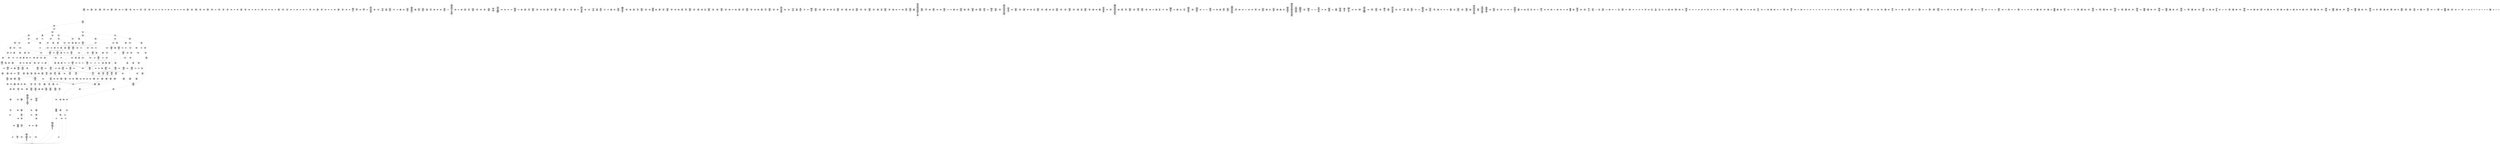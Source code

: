/* Generated by GvGen v.1.0 (https://www.github.com/stricaud/gvgen) */

digraph G {
compound=true;
   node1 [label="[anywhere]"];
   node2 [label="# 0x0
PUSHX Data
PUSHX Data
MSTORE
PUSHX LogicData
CALLDATASIZE
LT
PUSHX Data
JUMPI
"];
   node3 [label="# 0xd
PUSHX Data
CALLDATALOAD
PUSHX BitData
SHR
PUSHX LogicData
GT
PUSHX Data
JUMPI
"];
   node4 [label="# 0x1e
PUSHX LogicData
GT
PUSHX Data
JUMPI
"];
   node5 [label="# 0x29
PUSHX LogicData
GT
PUSHX Data
JUMPI
"];
   node6 [label="# 0x34
PUSHX LogicData
EQ
PUSHX Data
JUMPI
"];
   node7 [label="# 0x3f
PUSHX LogicData
EQ
PUSHX Data
JUMPI
"];
   node8 [label="# 0x4a
PUSHX LogicData
EQ
PUSHX Data
JUMPI
"];
   node9 [label="# 0x55
PUSHX LogicData
EQ
PUSHX Data
JUMPI
"];
   node10 [label="# 0x60
PUSHX LogicData
EQ
PUSHX Data
JUMPI
"];
   node11 [label="# 0x6b
PUSHX Data
JUMP
"];
   node12 [label="# 0x6f
JUMPDEST
PUSHX LogicData
EQ
PUSHX Data
JUMPI
"];
   node13 [label="# 0x7b
PUSHX LogicData
EQ
PUSHX Data
JUMPI
"];
   node14 [label="# 0x86
PUSHX LogicData
EQ
PUSHX Data
JUMPI
"];
   node15 [label="# 0x91
PUSHX LogicData
EQ
PUSHX Data
JUMPI
"];
   node16 [label="# 0x9c
PUSHX LogicData
EQ
PUSHX Data
JUMPI
"];
   node17 [label="# 0xa7
PUSHX Data
JUMP
"];
   node18 [label="# 0xab
JUMPDEST
PUSHX LogicData
GT
PUSHX Data
JUMPI
"];
   node19 [label="# 0xb7
PUSHX LogicData
EQ
PUSHX Data
JUMPI
"];
   node20 [label="# 0xc2
PUSHX LogicData
EQ
PUSHX Data
JUMPI
"];
   node21 [label="# 0xcd
PUSHX LogicData
EQ
PUSHX Data
JUMPI
"];
   node22 [label="# 0xd8
PUSHX LogicData
EQ
PUSHX Data
JUMPI
"];
   node23 [label="# 0xe3
PUSHX LogicData
EQ
PUSHX Data
JUMPI
"];
   node24 [label="# 0xee
PUSHX Data
JUMP
"];
   node25 [label="# 0xf2
JUMPDEST
PUSHX LogicData
EQ
PUSHX Data
JUMPI
"];
   node26 [label="# 0xfe
PUSHX LogicData
EQ
PUSHX Data
JUMPI
"];
   node27 [label="# 0x109
PUSHX LogicData
EQ
PUSHX Data
JUMPI
"];
   node28 [label="# 0x114
PUSHX LogicData
EQ
PUSHX Data
JUMPI
"];
   node29 [label="# 0x11f
PUSHX LogicData
EQ
PUSHX Data
JUMPI
"];
   node30 [label="# 0x12a
PUSHX Data
JUMP
"];
   node31 [label="# 0x12e
JUMPDEST
PUSHX LogicData
GT
PUSHX Data
JUMPI
"];
   node32 [label="# 0x13a
PUSHX LogicData
GT
PUSHX Data
JUMPI
"];
   node33 [label="# 0x145
PUSHX LogicData
EQ
PUSHX Data
JUMPI
"];
   node34 [label="# 0x150
PUSHX LogicData
EQ
PUSHX Data
JUMPI
"];
   node35 [label="# 0x15b
PUSHX LogicData
EQ
PUSHX Data
JUMPI
"];
   node36 [label="# 0x166
PUSHX LogicData
EQ
PUSHX Data
JUMPI
"];
   node37 [label="# 0x171
PUSHX LogicData
EQ
PUSHX Data
JUMPI
"];
   node38 [label="# 0x17c
PUSHX Data
JUMP
"];
   node39 [label="# 0x180
JUMPDEST
PUSHX LogicData
EQ
PUSHX Data
JUMPI
"];
   node40 [label="# 0x18c
PUSHX LogicData
EQ
PUSHX Data
JUMPI
"];
   node41 [label="# 0x197
PUSHX LogicData
EQ
PUSHX Data
JUMPI
"];
   node42 [label="# 0x1a2
PUSHX LogicData
EQ
PUSHX Data
JUMPI
"];
   node43 [label="# 0x1ad
PUSHX LogicData
EQ
PUSHX Data
JUMPI
"];
   node44 [label="# 0x1b8
PUSHX Data
JUMP
"];
   node45 [label="# 0x1bc
JUMPDEST
PUSHX LogicData
GT
PUSHX Data
JUMPI
"];
   node46 [label="# 0x1c8
PUSHX LogicData
EQ
PUSHX Data
JUMPI
"];
   node47 [label="# 0x1d3
PUSHX LogicData
EQ
PUSHX Data
JUMPI
"];
   node48 [label="# 0x1de
PUSHX LogicData
EQ
PUSHX Data
JUMPI
"];
   node49 [label="# 0x1e9
PUSHX LogicData
EQ
PUSHX Data
JUMPI
"];
   node50 [label="# 0x1f4
PUSHX LogicData
EQ
PUSHX Data
JUMPI
"];
   node51 [label="# 0x1ff
PUSHX Data
JUMP
"];
   node52 [label="# 0x203
JUMPDEST
PUSHX LogicData
EQ
PUSHX Data
JUMPI
"];
   node53 [label="# 0x20f
PUSHX LogicData
EQ
PUSHX Data
JUMPI
"];
   node54 [label="# 0x21a
PUSHX LogicData
EQ
PUSHX Data
JUMPI
"];
   node55 [label="# 0x225
PUSHX LogicData
EQ
PUSHX Data
JUMPI
"];
   node56 [label="# 0x230
PUSHX LogicData
EQ
PUSHX Data
JUMPI
"];
   node57 [label="# 0x23b
JUMPDEST
PUSHX Data
REVERT
"];
   node58 [label="# 0x240
JUMPDEST
CALLVALUE
ISZERO
PUSHX Data
JUMPI
"];
   node59 [label="# 0x248
PUSHX Data
REVERT
"];
   node60 [label="# 0x24c
JUMPDEST
PUSHX Data
PUSHX ArithData
CALLDATASIZE
SUB
ADD
PUSHX Data
PUSHX Data
JUMP
"];
   node61 [label="# 0x262
JUMPDEST
PUSHX Data
JUMP
"];
   node62 [label="# 0x267
JUMPDEST
PUSHX MemData
MLOAD
PUSHX Data
PUSHX Data
JUMP
"];
   node63 [label="# 0x274
JUMPDEST
PUSHX MemData
MLOAD
SUB
RETURN
"];
   node64 [label="# 0x27d
JUMPDEST
CALLVALUE
ISZERO
PUSHX Data
JUMPI
"];
   node65 [label="# 0x285
PUSHX Data
REVERT
"];
   node66 [label="# 0x289
JUMPDEST
PUSHX Data
PUSHX Data
JUMP
"];
   node67 [label="# 0x292
JUMPDEST
PUSHX MemData
MLOAD
PUSHX Data
PUSHX Data
JUMP
"];
   node68 [label="# 0x29f
JUMPDEST
PUSHX MemData
MLOAD
SUB
RETURN
"];
   node69 [label="# 0x2a8
JUMPDEST
CALLVALUE
ISZERO
PUSHX Data
JUMPI
"];
   node70 [label="# 0x2b0
PUSHX Data
REVERT
"];
   node71 [label="# 0x2b4
JUMPDEST
PUSHX Data
PUSHX ArithData
CALLDATASIZE
SUB
ADD
PUSHX Data
PUSHX Data
JUMP
"];
   node72 [label="# 0x2ca
JUMPDEST
PUSHX Data
JUMP
"];
   node73 [label="# 0x2cf
JUMPDEST
PUSHX MemData
MLOAD
PUSHX Data
PUSHX Data
JUMP
"];
   node74 [label="# 0x2dc
JUMPDEST
PUSHX MemData
MLOAD
SUB
RETURN
"];
   node75 [label="# 0x2e5
JUMPDEST
CALLVALUE
ISZERO
PUSHX Data
JUMPI
"];
   node76 [label="# 0x2ed
PUSHX Data
REVERT
"];
   node77 [label="# 0x2f1
JUMPDEST
PUSHX Data
PUSHX ArithData
CALLDATASIZE
SUB
ADD
PUSHX Data
PUSHX Data
JUMP
"];
   node78 [label="# 0x307
JUMPDEST
PUSHX Data
JUMP
"];
   node79 [label="# 0x30c
JUMPDEST
STOP
"];
   node80 [label="# 0x30e
JUMPDEST
CALLVALUE
ISZERO
PUSHX Data
JUMPI
"];
   node81 [label="# 0x316
PUSHX Data
REVERT
"];
   node82 [label="# 0x31a
JUMPDEST
PUSHX Data
PUSHX Data
JUMP
"];
   node83 [label="# 0x323
JUMPDEST
PUSHX MemData
MLOAD
PUSHX Data
PUSHX Data
JUMP
"];
   node84 [label="# 0x330
JUMPDEST
PUSHX MemData
MLOAD
SUB
RETURN
"];
   node85 [label="# 0x339
JUMPDEST
CALLVALUE
ISZERO
PUSHX Data
JUMPI
"];
   node86 [label="# 0x341
PUSHX Data
REVERT
"];
   node87 [label="# 0x345
JUMPDEST
PUSHX Data
PUSHX ArithData
CALLDATASIZE
SUB
ADD
PUSHX Data
PUSHX Data
JUMP
"];
   node88 [label="# 0x35b
JUMPDEST
PUSHX Data
JUMP
"];
   node89 [label="# 0x360
JUMPDEST
STOP
"];
   node90 [label="# 0x362
JUMPDEST
CALLVALUE
ISZERO
PUSHX Data
JUMPI
"];
   node91 [label="# 0x36a
PUSHX Data
REVERT
"];
   node92 [label="# 0x36e
JUMPDEST
PUSHX Data
PUSHX Data
JUMP
"];
   node93 [label="# 0x377
JUMPDEST
PUSHX MemData
MLOAD
PUSHX Data
PUSHX Data
JUMP
"];
   node94 [label="# 0x384
JUMPDEST
PUSHX MemData
MLOAD
SUB
RETURN
"];
   node95 [label="# 0x38d
JUMPDEST
CALLVALUE
ISZERO
PUSHX Data
JUMPI
"];
   node96 [label="# 0x395
PUSHX Data
REVERT
"];
   node97 [label="# 0x399
JUMPDEST
PUSHX Data
PUSHX Data
JUMP
"];
   node98 [label="# 0x3a2
JUMPDEST
PUSHX MemData
MLOAD
PUSHX Data
PUSHX Data
JUMP
"];
   node99 [label="# 0x3af
JUMPDEST
PUSHX MemData
MLOAD
SUB
RETURN
"];
   node100 [label="# 0x3b8
JUMPDEST
CALLVALUE
ISZERO
PUSHX Data
JUMPI
"];
   node101 [label="# 0x3c0
PUSHX Data
REVERT
"];
   node102 [label="# 0x3c4
JUMPDEST
PUSHX Data
PUSHX Data
JUMP
"];
   node103 [label="# 0x3cd
JUMPDEST
PUSHX MemData
MLOAD
PUSHX Data
PUSHX Data
JUMP
"];
   node104 [label="# 0x3da
JUMPDEST
PUSHX MemData
MLOAD
SUB
RETURN
"];
   node105 [label="# 0x3e3
JUMPDEST
CALLVALUE
ISZERO
PUSHX Data
JUMPI
"];
   node106 [label="# 0x3eb
PUSHX Data
REVERT
"];
   node107 [label="# 0x3ef
JUMPDEST
PUSHX Data
PUSHX ArithData
CALLDATASIZE
SUB
ADD
PUSHX Data
PUSHX Data
JUMP
"];
   node108 [label="# 0x405
JUMPDEST
PUSHX Data
JUMP
"];
   node109 [label="# 0x40a
JUMPDEST
STOP
"];
   node110 [label="# 0x40c
JUMPDEST
CALLVALUE
ISZERO
PUSHX Data
JUMPI
"];
   node111 [label="# 0x414
PUSHX Data
REVERT
"];
   node112 [label="# 0x418
JUMPDEST
PUSHX Data
PUSHX Data
JUMP
"];
   node113 [label="# 0x421
JUMPDEST
STOP
"];
   node114 [label="# 0x423
JUMPDEST
CALLVALUE
ISZERO
PUSHX Data
JUMPI
"];
   node115 [label="# 0x42b
PUSHX Data
REVERT
"];
   node116 [label="# 0x42f
JUMPDEST
PUSHX Data
PUSHX ArithData
CALLDATASIZE
SUB
ADD
PUSHX Data
PUSHX Data
JUMP
"];
   node117 [label="# 0x445
JUMPDEST
PUSHX Data
JUMP
"];
   node118 [label="# 0x44a
JUMPDEST
STOP
"];
   node119 [label="# 0x44c
JUMPDEST
CALLVALUE
ISZERO
PUSHX Data
JUMPI
"];
   node120 [label="# 0x454
PUSHX Data
REVERT
"];
   node121 [label="# 0x458
JUMPDEST
PUSHX Data
PUSHX ArithData
CALLDATASIZE
SUB
ADD
PUSHX Data
PUSHX Data
JUMP
"];
   node122 [label="# 0x46e
JUMPDEST
PUSHX Data
JUMP
"];
   node123 [label="# 0x473
JUMPDEST
STOP
"];
   node124 [label="# 0x475
JUMPDEST
CALLVALUE
ISZERO
PUSHX Data
JUMPI
"];
   node125 [label="# 0x47d
PUSHX Data
REVERT
"];
   node126 [label="# 0x481
JUMPDEST
PUSHX Data
PUSHX ArithData
CALLDATASIZE
SUB
ADD
PUSHX Data
PUSHX Data
JUMP
"];
   node127 [label="# 0x497
JUMPDEST
PUSHX Data
JUMP
"];
   node128 [label="# 0x49c
JUMPDEST
STOP
"];
   node129 [label="# 0x49e
JUMPDEST
CALLVALUE
ISZERO
PUSHX Data
JUMPI
"];
   node130 [label="# 0x4a6
PUSHX Data
REVERT
"];
   node131 [label="# 0x4aa
JUMPDEST
PUSHX Data
PUSHX Data
JUMP
"];
   node132 [label="# 0x4b3
JUMPDEST
STOP
"];
   node133 [label="# 0x4b5
JUMPDEST
CALLVALUE
ISZERO
PUSHX Data
JUMPI
"];
   node134 [label="# 0x4bd
PUSHX Data
REVERT
"];
   node135 [label="# 0x4c1
JUMPDEST
PUSHX Data
PUSHX ArithData
CALLDATASIZE
SUB
ADD
PUSHX Data
PUSHX Data
JUMP
"];
   node136 [label="# 0x4d7
JUMPDEST
PUSHX Data
JUMP
"];
   node137 [label="# 0x4dc
JUMPDEST
PUSHX MemData
MLOAD
PUSHX Data
PUSHX Data
JUMP
"];
   node138 [label="# 0x4e9
JUMPDEST
PUSHX MemData
MLOAD
SUB
RETURN
"];
   node139 [label="# 0x4f2
JUMPDEST
CALLVALUE
ISZERO
PUSHX Data
JUMPI
"];
   node140 [label="# 0x4fa
PUSHX Data
REVERT
"];
   node141 [label="# 0x4fe
JUMPDEST
PUSHX Data
PUSHX Data
JUMP
"];
   node142 [label="# 0x507
JUMPDEST
PUSHX MemData
MLOAD
PUSHX Data
PUSHX Data
JUMP
"];
   node143 [label="# 0x514
JUMPDEST
PUSHX MemData
MLOAD
SUB
RETURN
"];
   node144 [label="# 0x51d
JUMPDEST
CALLVALUE
ISZERO
PUSHX Data
JUMPI
"];
   node145 [label="# 0x525
PUSHX Data
REVERT
"];
   node146 [label="# 0x529
JUMPDEST
PUSHX Data
PUSHX ArithData
CALLDATASIZE
SUB
ADD
PUSHX Data
PUSHX Data
JUMP
"];
   node147 [label="# 0x53f
JUMPDEST
PUSHX Data
JUMP
"];
   node148 [label="# 0x544
JUMPDEST
PUSHX MemData
MLOAD
PUSHX Data
PUSHX Data
JUMP
"];
   node149 [label="# 0x551
JUMPDEST
PUSHX MemData
MLOAD
SUB
RETURN
"];
   node150 [label="# 0x55a
JUMPDEST
CALLVALUE
ISZERO
PUSHX Data
JUMPI
"];
   node151 [label="# 0x562
PUSHX Data
REVERT
"];
   node152 [label="# 0x566
JUMPDEST
PUSHX Data
PUSHX Data
JUMP
"];
   node153 [label="# 0x56f
JUMPDEST
STOP
"];
   node154 [label="# 0x571
JUMPDEST
CALLVALUE
ISZERO
PUSHX Data
JUMPI
"];
   node155 [label="# 0x579
PUSHX Data
REVERT
"];
   node156 [label="# 0x57d
JUMPDEST
PUSHX Data
PUSHX Data
JUMP
"];
   node157 [label="# 0x586
JUMPDEST
PUSHX MemData
MLOAD
PUSHX Data
PUSHX Data
JUMP
"];
   node158 [label="# 0x593
JUMPDEST
PUSHX MemData
MLOAD
SUB
RETURN
"];
   node159 [label="# 0x59c
JUMPDEST
CALLVALUE
ISZERO
PUSHX Data
JUMPI
"];
   node160 [label="# 0x5a4
PUSHX Data
REVERT
"];
   node161 [label="# 0x5a8
JUMPDEST
PUSHX Data
PUSHX Data
JUMP
"];
   node162 [label="# 0x5b1
JUMPDEST
PUSHX MemData
MLOAD
PUSHX Data
PUSHX Data
JUMP
"];
   node163 [label="# 0x5be
JUMPDEST
PUSHX MemData
MLOAD
SUB
RETURN
"];
   node164 [label="# 0x5c7
JUMPDEST
CALLVALUE
ISZERO
PUSHX Data
JUMPI
"];
   node165 [label="# 0x5cf
PUSHX Data
REVERT
"];
   node166 [label="# 0x5d3
JUMPDEST
PUSHX Data
PUSHX Data
JUMP
"];
   node167 [label="# 0x5dc
JUMPDEST
PUSHX MemData
MLOAD
PUSHX Data
PUSHX Data
JUMP
"];
   node168 [label="# 0x5e9
JUMPDEST
PUSHX MemData
MLOAD
SUB
RETURN
"];
   node169 [label="# 0x5f2
JUMPDEST
CALLVALUE
ISZERO
PUSHX Data
JUMPI
"];
   node170 [label="# 0x5fa
PUSHX Data
REVERT
"];
   node171 [label="# 0x5fe
JUMPDEST
PUSHX Data
PUSHX ArithData
CALLDATASIZE
SUB
ADD
PUSHX Data
PUSHX Data
JUMP
"];
   node172 [label="# 0x614
JUMPDEST
PUSHX Data
JUMP
"];
   node173 [label="# 0x619
JUMPDEST
STOP
"];
   node174 [label="# 0x61b
JUMPDEST
CALLVALUE
ISZERO
PUSHX Data
JUMPI
"];
   node175 [label="# 0x623
PUSHX Data
REVERT
"];
   node176 [label="# 0x627
JUMPDEST
PUSHX Data
PUSHX ArithData
CALLDATASIZE
SUB
ADD
PUSHX Data
PUSHX Data
JUMP
"];
   node177 [label="# 0x63d
JUMPDEST
PUSHX Data
JUMP
"];
   node178 [label="# 0x642
JUMPDEST
PUSHX MemData
MLOAD
PUSHX Data
PUSHX Data
JUMP
"];
   node179 [label="# 0x64f
JUMPDEST
PUSHX MemData
MLOAD
SUB
RETURN
"];
   node180 [label="# 0x658
JUMPDEST
CALLVALUE
ISZERO
PUSHX Data
JUMPI
"];
   node181 [label="# 0x660
PUSHX Data
REVERT
"];
   node182 [label="# 0x664
JUMPDEST
PUSHX Data
PUSHX ArithData
CALLDATASIZE
SUB
ADD
PUSHX Data
PUSHX Data
JUMP
"];
   node183 [label="# 0x67a
JUMPDEST
PUSHX Data
JUMP
"];
   node184 [label="# 0x67f
JUMPDEST
STOP
"];
   node185 [label="# 0x681
JUMPDEST
CALLVALUE
ISZERO
PUSHX Data
JUMPI
"];
   node186 [label="# 0x689
PUSHX Data
REVERT
"];
   node187 [label="# 0x68d
JUMPDEST
PUSHX Data
PUSHX ArithData
CALLDATASIZE
SUB
ADD
PUSHX Data
PUSHX Data
JUMP
"];
   node188 [label="# 0x6a3
JUMPDEST
PUSHX Data
JUMP
"];
   node189 [label="# 0x6a8
JUMPDEST
STOP
"];
   node190 [label="# 0x6aa
JUMPDEST
CALLVALUE
ISZERO
PUSHX Data
JUMPI
"];
   node191 [label="# 0x6b2
PUSHX Data
REVERT
"];
   node192 [label="# 0x6b6
JUMPDEST
PUSHX Data
PUSHX Data
JUMP
"];
   node193 [label="# 0x6bf
JUMPDEST
PUSHX MemData
MLOAD
PUSHX Data
PUSHX Data
JUMP
"];
   node194 [label="# 0x6cc
JUMPDEST
PUSHX MemData
MLOAD
SUB
RETURN
"];
   node195 [label="# 0x6d5
JUMPDEST
CALLVALUE
ISZERO
PUSHX Data
JUMPI
"];
   node196 [label="# 0x6dd
PUSHX Data
REVERT
"];
   node197 [label="# 0x6e1
JUMPDEST
PUSHX Data
PUSHX ArithData
CALLDATASIZE
SUB
ADD
PUSHX Data
PUSHX Data
JUMP
"];
   node198 [label="# 0x6f7
JUMPDEST
PUSHX Data
JUMP
"];
   node199 [label="# 0x6fc
JUMPDEST
STOP
"];
   node200 [label="# 0x6fe
JUMPDEST
CALLVALUE
ISZERO
PUSHX Data
JUMPI
"];
   node201 [label="# 0x706
PUSHX Data
REVERT
"];
   node202 [label="# 0x70a
JUMPDEST
PUSHX Data
PUSHX ArithData
CALLDATASIZE
SUB
ADD
PUSHX Data
PUSHX Data
JUMP
"];
   node203 [label="# 0x720
JUMPDEST
PUSHX Data
JUMP
"];
   node204 [label="# 0x725
JUMPDEST
STOP
"];
   node205 [label="# 0x727
JUMPDEST
CALLVALUE
ISZERO
PUSHX Data
JUMPI
"];
   node206 [label="# 0x72f
PUSHX Data
REVERT
"];
   node207 [label="# 0x733
JUMPDEST
PUSHX Data
PUSHX Data
JUMP
"];
   node208 [label="# 0x73c
JUMPDEST
PUSHX MemData
MLOAD
PUSHX Data
PUSHX Data
JUMP
"];
   node209 [label="# 0x749
JUMPDEST
PUSHX MemData
MLOAD
SUB
RETURN
"];
   node210 [label="# 0x752
JUMPDEST
CALLVALUE
ISZERO
PUSHX Data
JUMPI
"];
   node211 [label="# 0x75a
PUSHX Data
REVERT
"];
   node212 [label="# 0x75e
JUMPDEST
PUSHX Data
PUSHX Data
JUMP
"];
   node213 [label="# 0x767
JUMPDEST
PUSHX MemData
MLOAD
PUSHX Data
PUSHX Data
JUMP
"];
   node214 [label="# 0x774
JUMPDEST
PUSHX MemData
MLOAD
SUB
RETURN
"];
   node215 [label="# 0x77d
JUMPDEST
PUSHX Data
PUSHX ArithData
CALLDATASIZE
SUB
ADD
PUSHX Data
PUSHX Data
JUMP
"];
   node216 [label="# 0x792
JUMPDEST
PUSHX Data
JUMP
"];
   node217 [label="# 0x797
JUMPDEST
STOP
"];
   node218 [label="# 0x799
JUMPDEST
CALLVALUE
ISZERO
PUSHX Data
JUMPI
"];
   node219 [label="# 0x7a1
PUSHX Data
REVERT
"];
   node220 [label="# 0x7a5
JUMPDEST
PUSHX Data
PUSHX ArithData
CALLDATASIZE
SUB
ADD
PUSHX Data
PUSHX Data
JUMP
"];
   node221 [label="# 0x7bb
JUMPDEST
PUSHX Data
JUMP
"];
   node222 [label="# 0x7c0
JUMPDEST
STOP
"];
   node223 [label="# 0x7c2
JUMPDEST
CALLVALUE
ISZERO
PUSHX Data
JUMPI
"];
   node224 [label="# 0x7ca
PUSHX Data
REVERT
"];
   node225 [label="# 0x7ce
JUMPDEST
PUSHX Data
PUSHX ArithData
CALLDATASIZE
SUB
ADD
PUSHX Data
PUSHX Data
JUMP
"];
   node226 [label="# 0x7e4
JUMPDEST
PUSHX Data
JUMP
"];
   node227 [label="# 0x7e9
JUMPDEST
STOP
"];
   node228 [label="# 0x7eb
JUMPDEST
CALLVALUE
ISZERO
PUSHX Data
JUMPI
"];
   node229 [label="# 0x7f3
PUSHX Data
REVERT
"];
   node230 [label="# 0x7f7
JUMPDEST
PUSHX Data
PUSHX Data
JUMP
"];
   node231 [label="# 0x800
JUMPDEST
PUSHX MemData
MLOAD
PUSHX Data
PUSHX Data
JUMP
"];
   node232 [label="# 0x80d
JUMPDEST
PUSHX MemData
MLOAD
SUB
RETURN
"];
   node233 [label="# 0x816
JUMPDEST
CALLVALUE
ISZERO
PUSHX Data
JUMPI
"];
   node234 [label="# 0x81e
PUSHX Data
REVERT
"];
   node235 [label="# 0x822
JUMPDEST
PUSHX Data
PUSHX ArithData
CALLDATASIZE
SUB
ADD
PUSHX Data
PUSHX Data
JUMP
"];
   node236 [label="# 0x838
JUMPDEST
PUSHX Data
JUMP
"];
   node237 [label="# 0x83d
JUMPDEST
PUSHX MemData
MLOAD
PUSHX Data
PUSHX Data
JUMP
"];
   node238 [label="# 0x84a
JUMPDEST
PUSHX MemData
MLOAD
SUB
RETURN
"];
   node239 [label="# 0x853
JUMPDEST
PUSHX Data
PUSHX ArithData
CALLDATASIZE
SUB
ADD
PUSHX Data
PUSHX Data
JUMP
"];
   node240 [label="# 0x868
JUMPDEST
PUSHX Data
JUMP
"];
   node241 [label="# 0x86d
JUMPDEST
STOP
"];
   node242 [label="# 0x86f
JUMPDEST
CALLVALUE
ISZERO
PUSHX Data
JUMPI
"];
   node243 [label="# 0x877
PUSHX Data
REVERT
"];
   node244 [label="# 0x87b
JUMPDEST
PUSHX Data
PUSHX Data
JUMP
"];
   node245 [label="# 0x884
JUMPDEST
STOP
"];
   node246 [label="# 0x886
JUMPDEST
CALLVALUE
ISZERO
PUSHX Data
JUMPI
"];
   node247 [label="# 0x88e
PUSHX Data
REVERT
"];
   node248 [label="# 0x892
JUMPDEST
PUSHX Data
PUSHX ArithData
CALLDATASIZE
SUB
ADD
PUSHX Data
PUSHX Data
JUMP
"];
   node249 [label="# 0x8a8
JUMPDEST
PUSHX Data
JUMP
"];
   node250 [label="# 0x8ad
JUMPDEST
PUSHX MemData
MLOAD
PUSHX Data
PUSHX Data
JUMP
"];
   node251 [label="# 0x8ba
JUMPDEST
PUSHX MemData
MLOAD
SUB
RETURN
"];
   node252 [label="# 0x8c3
JUMPDEST
CALLVALUE
ISZERO
PUSHX Data
JUMPI
"];
   node253 [label="# 0x8cb
PUSHX Data
REVERT
"];
   node254 [label="# 0x8cf
JUMPDEST
PUSHX Data
PUSHX ArithData
CALLDATASIZE
SUB
ADD
PUSHX Data
PUSHX Data
JUMP
"];
   node255 [label="# 0x8e5
JUMPDEST
PUSHX Data
JUMP
"];
   node256 [label="# 0x8ea
JUMPDEST
STOP
"];
   node257 [label="# 0x8ec
JUMPDEST
PUSHX Data
PUSHX BitData
PUSHX BitData
SHL
PUSHX BitData
NOT
AND
EQ
PUSHX Data
JUMPI
"];
   node258 [label="# 0x91d
PUSHX BitData
PUSHX BitData
SHL
PUSHX BitData
NOT
AND
EQ
"];
   node259 [label="# 0x947
JUMPDEST
PUSHX Data
JUMPI
"];
   node260 [label="# 0x94d
PUSHX BitData
PUSHX BitData
SHL
PUSHX BitData
NOT
AND
EQ
"];
   node261 [label="# 0x977
JUMPDEST
JUMP
"];
   node262 [label="# 0x97e
JUMPDEST
PUSHX Data
PUSHX StorData
SLOAD
PUSHX Data
PUSHX Data
JUMP
"];
   node263 [label="# 0x98d
JUMPDEST
PUSHX ArithData
ADD
PUSHX ArithData
DIV
MUL
PUSHX ArithData
ADD
PUSHX MemData
MLOAD
ADD
PUSHX Data
MSTORE
MSTORE
PUSHX ArithData
ADD
SLOAD
PUSHX Data
PUSHX Data
JUMP
"];
   node264 [label="# 0x9b9
JUMPDEST
ISZERO
PUSHX Data
JUMPI
"];
   node265 [label="# 0x9c0
PUSHX LogicData
LT
PUSHX Data
JUMPI
"];
   node266 [label="# 0x9c8
PUSHX ArithData
SLOAD
DIV
MUL
MSTORE
PUSHX ArithData
ADD
PUSHX Data
JUMP
"];
   node267 [label="# 0x9db
JUMPDEST
ADD
PUSHX Data
MSTORE
PUSHX Data
PUSHX Data
SHA3
"];
   node268 [label="# 0x9e9
JUMPDEST
SLOAD
MSTORE
PUSHX ArithData
ADD
PUSHX ArithData
ADD
GT
PUSHX Data
JUMPI
"];
   node269 [label="# 0x9fd
SUB
PUSHX BitData
AND
ADD
"];
   node270 [label="# 0xa06
JUMPDEST
JUMP
"];
   node271 [label="# 0xa10
JUMPDEST
PUSHX Data
PUSHX Data
PUSHX Data
JUMP
"];
   node272 [label="# 0xa1b
JUMPDEST
PUSHX Data
JUMPI
"];
   node273 [label="# 0xa20
PUSHX MemData
MLOAD
PUSHX Data
MSTORE
PUSHX ArithData
ADD
PUSHX MemData
MLOAD
SUB
REVERT
"];
   node274 [label="# 0xa51
JUMPDEST
PUSHX Data
PUSHX ArithData
MSTORE
PUSHX ArithData
ADD
MSTORE
PUSHX ArithData
ADD
PUSHX Data
SHA3
PUSHX ArithData
SLOAD
PUSHX ArithData
EXP
DIV
PUSHX BitData
AND
JUMP
"];
   node275 [label="# 0xa8c
JUMPDEST
PUSHX Data
PUSHX Data
PUSHX Data
JUMP
"];
   node276 [label="# 0xa97
JUMPDEST
PUSHX BitData
AND
PUSHX BitData
AND
SUB
PUSHX Data
JUMPI
"];
   node277 [label="# 0xacd
PUSHX MemData
MLOAD
PUSHX Data
MSTORE
PUSHX ArithData
ADD
PUSHX MemData
MLOAD
SUB
REVERT
"];
   node278 [label="# 0xafe
JUMPDEST
PUSHX BitData
AND
PUSHX Data
PUSHX Data
JUMP
"];
   node279 [label="# 0xb1d
JUMPDEST
PUSHX BitData
AND
EQ
PUSHX Data
JUMPI
"];
   node280 [label="# 0xb39
PUSHX Data
PUSHX Data
PUSHX Data
JUMP
"];
   node281 [label="# 0xb44
JUMPDEST
PUSHX Data
JUMP
"];
   node282 [label="# 0xb49
JUMPDEST
PUSHX Data
JUMPI
"];
   node283 [label="# 0xb4e
PUSHX MemData
MLOAD
PUSHX Data
MSTORE
PUSHX ArithData
ADD
PUSHX MemData
MLOAD
SUB
REVERT
"];
   node284 [label="# 0xb7f
JUMPDEST
"];
   node285 [label="# 0xb80
JUMPDEST
PUSHX Data
PUSHX ArithData
MSTORE
PUSHX ArithData
ADD
MSTORE
PUSHX ArithData
ADD
PUSHX Data
SHA3
PUSHX ArithData
PUSHX ArithData
EXP
SLOAD
PUSHX ArithData
MUL
NOT
AND
PUSHX BitData
AND
MUL
OR
SSTORE
PUSHX BitData
AND
PUSHX BitData
AND
PUSHX Data
PUSHX MemData
MLOAD
PUSHX MemData
MLOAD
SUB
LOGX
JUMP
"];
   node286 [label="# 0xc32
JUMPDEST
PUSHX Data
PUSHX Data
PUSHX Data
JUMP
"];
   node287 [label="# 0xc3c
JUMPDEST
PUSHX StorData
SLOAD
PUSHX StorData
SLOAD
SUB
SUB
JUMP
"];
   node288 [label="# 0xc49
JUMPDEST
PUSHX Data
PUSHX Data
JUMP
"];
   node289 [label="# 0xc54
JUMPDEST
JUMP
"];
   node290 [label="# 0xc59
JUMPDEST
PUSHX StorData
SLOAD
JUMP
"];
   node291 [label="# 0xc5f
JUMPDEST
PUSHX StorData
PUSHX ArithData
SLOAD
PUSHX ArithData
EXP
DIV
PUSHX BitData
AND
JUMP
"];
   node292 [label="# 0xc72
JUMPDEST
PUSHX StorData
PUSHX ArithData
SLOAD
PUSHX ArithData
EXP
DIV
PUSHX BitData
AND
JUMP
"];
   node293 [label="# 0xc85
JUMPDEST
PUSHX Data
PUSHX Data
JUMP
"];
   node294 [label="# 0xc8d
JUMPDEST
PUSHX BitData
AND
PUSHX Data
PUSHX Data
JUMP
"];
   node295 [label="# 0xcab
JUMPDEST
PUSHX BitData
AND
EQ
PUSHX Data
JUMPI
"];
   node296 [label="# 0xcc7
PUSHX MemData
MLOAD
PUSHX Data
MSTORE
PUSHX ArithData
ADD
PUSHX Data
PUSHX Data
JUMP
"];
   node297 [label="# 0xcf8
JUMPDEST
PUSHX MemData
MLOAD
SUB
REVERT
"];
   node298 [label="# 0xd01
JUMPDEST
PUSHX Data
SSTORE
JUMP
"];
   node299 [label="# 0xd0b
JUMPDEST
PUSHX Data
PUSHX Data
JUMP
"];
   node300 [label="# 0xd13
JUMPDEST
PUSHX BitData
AND
PUSHX Data
PUSHX Data
JUMP
"];
   node301 [label="# 0xd31
JUMPDEST
PUSHX BitData
AND
EQ
PUSHX Data
JUMPI
"];
   node302 [label="# 0xd4d
PUSHX MemData
MLOAD
PUSHX Data
MSTORE
PUSHX ArithData
ADD
PUSHX Data
PUSHX Data
JUMP
"];
   node303 [label="# 0xd7e
JUMPDEST
PUSHX MemData
MLOAD
SUB
REVERT
"];
   node304 [label="# 0xd87
JUMPDEST
PUSHX Data
PUSHX Data
PUSHX Data
JUMP
"];
   node305 [label="# 0xd91
JUMPDEST
PUSHX BitData
AND
SELFBALANCE
PUSHX MemData
MLOAD
PUSHX Data
PUSHX Data
JUMP
"];
   node306 [label="# 0xdb4
JUMPDEST
PUSHX Data
PUSHX MemData
MLOAD
SUB
GAS
CALL
RETURNDATASIZE
PUSHX LogicData
EQ
PUSHX Data
JUMPI
"];
   node307 [label="# 0xdd0
PUSHX MemData
MLOAD
PUSHX BitData
NOT
PUSHX ArithData
RETURNDATASIZE
ADD
AND
ADD
PUSHX Data
MSTORE
RETURNDATASIZE
MSTORE
RETURNDATASIZE
PUSHX Data
PUSHX ArithData
ADD
RETURNDATACOPY
PUSHX Data
JUMP
"];
   node308 [label="# 0xdf1
JUMPDEST
PUSHX Data
"];
   node309 [label="# 0xdf6
JUMPDEST
PUSHX Data
JUMPI
"];
   node310 [label="# 0xe00
PUSHX Data
REVERT
"];
   node311 [label="# 0xe04
JUMPDEST
JUMP
"];
   node312 [label="# 0xe07
JUMPDEST
PUSHX Data
PUSHX MemData
MLOAD
PUSHX ArithData
ADD
PUSHX Data
MSTORE
PUSHX Data
MSTORE
PUSHX Data
JUMP
"];
   node313 [label="# 0xe22
JUMPDEST
JUMP
"];
   node314 [label="# 0xe27
JUMPDEST
PUSHX Data
PUSHX Data
JUMP
"];
   node315 [label="# 0xe2f
JUMPDEST
PUSHX BitData
AND
PUSHX Data
PUSHX Data
JUMP
"];
   node316 [label="# 0xe4d
JUMPDEST
PUSHX BitData
AND
EQ
PUSHX Data
JUMPI
"];
   node317 [label="# 0xe69
PUSHX MemData
MLOAD
PUSHX Data
MSTORE
PUSHX ArithData
ADD
PUSHX Data
PUSHX Data
JUMP
"];
   node318 [label="# 0xe9a
JUMPDEST
PUSHX MemData
MLOAD
SUB
REVERT
"];
   node319 [label="# 0xea3
JUMPDEST
PUSHX Data
SSTORE
JUMP
"];
   node320 [label="# 0xead
JUMPDEST
PUSHX Data
PUSHX Data
JUMP
"];
   node321 [label="# 0xeb5
JUMPDEST
PUSHX BitData
AND
PUSHX Data
PUSHX Data
JUMP
"];
   node322 [label="# 0xed3
JUMPDEST
PUSHX BitData
AND
EQ
PUSHX Data
JUMPI
"];
   node323 [label="# 0xeef
PUSHX MemData
MLOAD
PUSHX Data
MSTORE
PUSHX ArithData
ADD
PUSHX Data
PUSHX Data
JUMP
"];
   node324 [label="# 0xf20
JUMPDEST
PUSHX MemData
MLOAD
SUB
REVERT
"];
   node325 [label="# 0xf29
JUMPDEST
PUSHX Data
MLOAD
PUSHX ArithData
ADD
PUSHX Data
PUSHX Data
JUMP
"];
   node326 [label="# 0xf3f
JUMPDEST
JUMP
"];
   node327 [label="# 0xf43
JUMPDEST
PUSHX Data
PUSHX Data
JUMP
"];
   node328 [label="# 0xf4b
JUMPDEST
PUSHX BitData
AND
PUSHX Data
PUSHX Data
JUMP
"];
   node329 [label="# 0xf69
JUMPDEST
PUSHX BitData
AND
EQ
PUSHX Data
JUMPI
"];
   node330 [label="# 0xf85
PUSHX MemData
MLOAD
PUSHX Data
MSTORE
PUSHX ArithData
ADD
PUSHX Data
PUSHX Data
JUMP
"];
   node331 [label="# 0xfb6
JUMPDEST
PUSHX MemData
MLOAD
SUB
REVERT
"];
   node332 [label="# 0xfbf
JUMPDEST
PUSHX StorData
PUSHX ArithData
SLOAD
PUSHX ArithData
EXP
DIV
PUSHX BitData
AND
ISZERO
PUSHX StorData
PUSHX ArithData
PUSHX ArithData
EXP
SLOAD
PUSHX ArithData
MUL
NOT
AND
ISZERO
ISZERO
MUL
OR
SSTORE
JUMP
"];
   node333 [label="# 0xfeb
JUMPDEST
PUSHX Data
PUSHX Data
PUSHX Data
JUMP
"];
   node334 [label="# 0xff6
JUMPDEST
JUMP
"];
   node335 [label="# 0xffd
JUMPDEST
PUSHX StorData
SLOAD
PUSHX Data
PUSHX Data
JUMP
"];
   node336 [label="# 0x100a
JUMPDEST
PUSHX ArithData
ADD
PUSHX ArithData
DIV
MUL
PUSHX ArithData
ADD
PUSHX MemData
MLOAD
ADD
PUSHX Data
MSTORE
MSTORE
PUSHX ArithData
ADD
SLOAD
PUSHX Data
PUSHX Data
JUMP
"];
   node337 [label="# 0x1036
JUMPDEST
ISZERO
PUSHX Data
JUMPI
"];
   node338 [label="# 0x103d
PUSHX LogicData
LT
PUSHX Data
JUMPI
"];
   node339 [label="# 0x1045
PUSHX ArithData
SLOAD
DIV
MUL
MSTORE
PUSHX ArithData
ADD
PUSHX Data
JUMP
"];
   node340 [label="# 0x1058
JUMPDEST
ADD
PUSHX Data
MSTORE
PUSHX Data
PUSHX Data
SHA3
"];
   node341 [label="# 0x1066
JUMPDEST
SLOAD
MSTORE
PUSHX ArithData
ADD
PUSHX ArithData
ADD
GT
PUSHX Data
JUMPI
"];
   node342 [label="# 0x107a
SUB
PUSHX BitData
AND
ADD
"];
   node343 [label="# 0x1083
JUMPDEST
JUMP
"];
   node344 [label="# 0x108b
JUMPDEST
PUSHX Data
PUSHX Data
PUSHX Data
JUMP
"];
   node345 [label="# 0x1097
JUMPDEST
SUB
PUSHX Data
JUMPI
"];
   node346 [label="# 0x109d
PUSHX MemData
MLOAD
PUSHX Data
MSTORE
PUSHX ArithData
ADD
PUSHX MemData
MLOAD
SUB
REVERT
"];
   node347 [label="# 0x10ce
JUMPDEST
PUSHX BitData
PUSHX Data
PUSHX ArithData
PUSHX BitData
AND
PUSHX BitData
AND
MSTORE
PUSHX ArithData
ADD
MSTORE
PUSHX ArithData
ADD
PUSHX Data
SHA3
SLOAD
AND
JUMP
"];
   node348 [label="# 0x111f
JUMPDEST
PUSHX Data
PUSHX Data
JUMP
"];
   node349 [label="# 0x1127
JUMPDEST
PUSHX BitData
AND
PUSHX Data
PUSHX Data
JUMP
"];
   node350 [label="# 0x1145
JUMPDEST
PUSHX BitData
AND
EQ
PUSHX Data
JUMPI
"];
   node351 [label="# 0x1161
PUSHX MemData
MLOAD
PUSHX Data
MSTORE
PUSHX ArithData
ADD
PUSHX Data
PUSHX Data
JUMP
"];
   node352 [label="# 0x1192
JUMPDEST
PUSHX MemData
MLOAD
SUB
REVERT
"];
   node353 [label="# 0x119b
JUMPDEST
PUSHX Data
PUSHX Data
PUSHX Data
JUMP
"];
   node354 [label="# 0x11a5
JUMPDEST
JUMP
"];
   node355 [label="# 0x11a7
JUMPDEST
PUSHX StorData
SLOAD
JUMP
"];
   node356 [label="# 0x11ad
JUMPDEST
PUSHX StorData
SLOAD
JUMP
"];
   node357 [label="# 0x11b3
JUMPDEST
PUSHX StorData
SLOAD
JUMP
"];
   node358 [label="# 0x11b9
JUMPDEST
PUSHX Data
PUSHX Data
JUMP
"];
   node359 [label="# 0x11c1
JUMPDEST
PUSHX BitData
AND
PUSHX Data
PUSHX Data
JUMP
"];
   node360 [label="# 0x11df
JUMPDEST
PUSHX BitData
AND
EQ
PUSHX Data
JUMPI
"];
   node361 [label="# 0x11fb
PUSHX MemData
MLOAD
PUSHX Data
MSTORE
PUSHX ArithData
ADD
PUSHX Data
PUSHX Data
JUMP
"];
   node362 [label="# 0x122c
JUMPDEST
PUSHX MemData
MLOAD
SUB
REVERT
"];
   node363 [label="# 0x1235
JUMPDEST
PUSHX Data
SSTORE
JUMP
"];
   node364 [label="# 0x123f
JUMPDEST
PUSHX Data
PUSHX Data
MSTORE
PUSHX Data
MSTORE
PUSHX Data
PUSHX Data
SHA3
PUSHX Data
SLOAD
JUMP
"];
   node365 [label="# 0x1257
JUMPDEST
PUSHX Data
PUSHX Data
JUMP
"];
   node366 [label="# 0x125f
JUMPDEST
PUSHX BitData
AND
PUSHX Data
PUSHX Data
JUMP
"];
   node367 [label="# 0x127d
JUMPDEST
PUSHX BitData
AND
EQ
PUSHX Data
JUMPI
"];
   node368 [label="# 0x1299
PUSHX MemData
MLOAD
PUSHX Data
MSTORE
PUSHX ArithData
ADD
PUSHX Data
PUSHX Data
JUMP
"];
   node369 [label="# 0x12ca
JUMPDEST
PUSHX MemData
MLOAD
SUB
REVERT
"];
   node370 [label="# 0x12d3
JUMPDEST
PUSHX Data
SSTORE
JUMP
"];
   node371 [label="# 0x12dd
JUMPDEST
PUSHX Data
PUSHX Data
JUMP
"];
   node372 [label="# 0x12e5
JUMPDEST
PUSHX BitData
AND
PUSHX Data
PUSHX Data
JUMP
"];
   node373 [label="# 0x1303
JUMPDEST
PUSHX BitData
AND
EQ
PUSHX Data
JUMPI
"];
   node374 [label="# 0x131f
PUSHX MemData
MLOAD
PUSHX Data
MSTORE
PUSHX ArithData
ADD
PUSHX Data
PUSHX Data
JUMP
"];
   node375 [label="# 0x1350
JUMPDEST
PUSHX MemData
MLOAD
SUB
REVERT
"];
   node376 [label="# 0x1359
JUMPDEST
PUSHX StorData
SLOAD
PUSHX Data
PUSHX Data
JUMP
"];
   node377 [label="# 0x1365
JUMPDEST
PUSHX Data
PUSHX Data
JUMP
"];
   node378 [label="# 0x136f
JUMPDEST
GT
ISZERO
PUSHX Data
JUMPI
"];
   node379 [label="# 0x1376
PUSHX MemData
MLOAD
PUSHX Data
MSTORE
PUSHX ArithData
ADD
PUSHX Data
PUSHX Data
JUMP
"];
   node380 [label="# 0x13a7
JUMPDEST
PUSHX MemData
MLOAD
SUB
REVERT
"];
   node381 [label="# 0x13b0
JUMPDEST
PUSHX LogicData
GT
PUSHX Data
JUMPI
"];
   node382 [label="# 0x13b9
PUSHX MemData
MLOAD
PUSHX Data
MSTORE
PUSHX ArithData
ADD
PUSHX Data
PUSHX Data
JUMP
"];
   node383 [label="# 0x13ea
JUMPDEST
PUSHX MemData
MLOAD
SUB
REVERT
"];
   node384 [label="# 0x13f3
JUMPDEST
PUSHX Data
PUSHX Data
JUMP
"];
   node385 [label="# 0x13fd
JUMPDEST
JUMP
"];
   node386 [label="# 0x1401
JUMPDEST
PUSHX Data
PUSHX StorData
PUSHX ArithData
SLOAD
PUSHX ArithData
EXP
DIV
PUSHX BitData
AND
JUMP
"];
   node387 [label="# 0x142b
JUMPDEST
PUSHX Data
PUSHX Data
JUMP
"];
   node388 [label="# 0x1433
JUMPDEST
PUSHX BitData
AND
PUSHX Data
PUSHX Data
JUMP
"];
   node389 [label="# 0x1451
JUMPDEST
PUSHX BitData
AND
EQ
PUSHX Data
JUMPI
"];
   node390 [label="# 0x146d
PUSHX MemData
MLOAD
PUSHX Data
MSTORE
PUSHX ArithData
ADD
PUSHX Data
PUSHX Data
JUMP
"];
   node391 [label="# 0x149e
JUMPDEST
PUSHX MemData
MLOAD
SUB
REVERT
"];
   node392 [label="# 0x14a7
JUMPDEST
PUSHX Data
SSTORE
JUMP
"];
   node393 [label="# 0x14b1
JUMPDEST
PUSHX Data
PUSHX Data
JUMP
"];
   node394 [label="# 0x14b9
JUMPDEST
PUSHX BitData
AND
PUSHX Data
PUSHX Data
JUMP
"];
   node395 [label="# 0x14d7
JUMPDEST
PUSHX BitData
AND
EQ
PUSHX Data
JUMPI
"];
   node396 [label="# 0x14f3
PUSHX MemData
MLOAD
PUSHX Data
MSTORE
PUSHX ArithData
ADD
PUSHX Data
PUSHX Data
JUMP
"];
   node397 [label="# 0x1524
JUMPDEST
PUSHX MemData
MLOAD
SUB
REVERT
"];
   node398 [label="# 0x152d
JUMPDEST
PUSHX Data
SSTORE
JUMP
"];
   node399 [label="# 0x1537
JUMPDEST
PUSHX Data
PUSHX StorData
SLOAD
PUSHX Data
PUSHX Data
JUMP
"];
   node400 [label="# 0x1546
JUMPDEST
PUSHX ArithData
ADD
PUSHX ArithData
DIV
MUL
PUSHX ArithData
ADD
PUSHX MemData
MLOAD
ADD
PUSHX Data
MSTORE
MSTORE
PUSHX ArithData
ADD
SLOAD
PUSHX Data
PUSHX Data
JUMP
"];
   node401 [label="# 0x1572
JUMPDEST
ISZERO
PUSHX Data
JUMPI
"];
   node402 [label="# 0x1579
PUSHX LogicData
LT
PUSHX Data
JUMPI
"];
   node403 [label="# 0x1581
PUSHX ArithData
SLOAD
DIV
MUL
MSTORE
PUSHX ArithData
ADD
PUSHX Data
JUMP
"];
   node404 [label="# 0x1594
JUMPDEST
ADD
PUSHX Data
MSTORE
PUSHX Data
PUSHX Data
SHA3
"];
   node405 [label="# 0x15a2
JUMPDEST
SLOAD
MSTORE
PUSHX ArithData
ADD
PUSHX ArithData
ADD
GT
PUSHX Data
JUMPI
"];
   node406 [label="# 0x15b6
SUB
PUSHX BitData
AND
ADD
"];
   node407 [label="# 0x15bf
JUMPDEST
JUMP
"];
   node408 [label="# 0x15c9
JUMPDEST
PUSHX StorData
SLOAD
JUMP
"];
   node409 [label="# 0x15cf
JUMPDEST
PUSHX StorData
PUSHX ArithData
SLOAD
PUSHX ArithData
EXP
DIV
PUSHX BitData
AND
PUSHX Data
JUMPI
"];
   node410 [label="# 0x15e4
PUSHX MemData
MLOAD
PUSHX Data
MSTORE
PUSHX ArithData
ADD
PUSHX Data
PUSHX Data
JUMP
"];
   node411 [label="# 0x1615
JUMPDEST
PUSHX MemData
MLOAD
SUB
REVERT
"];
   node412 [label="# 0x161e
JUMPDEST
PUSHX StorData
SLOAD
PUSHX Data
PUSHX Data
PUSHX Data
JUMP
"];
   node413 [label="# 0x162d
JUMPDEST
PUSHX Data
JUMP
"];
   node414 [label="# 0x1632
JUMPDEST
PUSHX Data
PUSHX Data
JUMP
"];
   node415 [label="# 0x163c
JUMPDEST
GT
ISZERO
PUSHX Data
JUMPI
"];
   node416 [label="# 0x1643
PUSHX MemData
MLOAD
PUSHX Data
MSTORE
PUSHX ArithData
ADD
PUSHX Data
PUSHX Data
JUMP
"];
   node417 [label="# 0x1674
JUMPDEST
PUSHX MemData
MLOAD
SUB
REVERT
"];
   node418 [label="# 0x167d
JUMPDEST
PUSHX StorData
SLOAD
PUSHX Data
PUSHX Data
JUMP
"];
   node419 [label="# 0x1689
JUMPDEST
PUSHX Data
PUSHX Data
JUMP
"];
   node420 [label="# 0x1693
JUMPDEST
GT
ISZERO
PUSHX Data
JUMPI
"];
   node421 [label="# 0x169a
PUSHX MemData
MLOAD
PUSHX Data
MSTORE
PUSHX ArithData
ADD
PUSHX Data
PUSHX Data
JUMP
"];
   node422 [label="# 0x16cb
JUMPDEST
PUSHX MemData
MLOAD
SUB
REVERT
"];
   node423 [label="# 0x16d4
JUMPDEST
PUSHX LogicData
GT
PUSHX Data
JUMPI
"];
   node424 [label="# 0x16dd
PUSHX MemData
MLOAD
PUSHX Data
MSTORE
PUSHX ArithData
ADD
PUSHX Data
PUSHX Data
JUMP
"];
   node425 [label="# 0x170e
JUMPDEST
PUSHX MemData
MLOAD
SUB
REVERT
"];
   node426 [label="# 0x1717
JUMPDEST
PUSHX StorData
SLOAD
PUSHX Data
PUSHX Data
JUMP
"];
   node427 [label="# 0x1725
JUMPDEST
CALLVALUE
LT
ISZERO
PUSHX Data
JUMPI
"];
   node428 [label="# 0x172d
PUSHX MemData
MLOAD
PUSHX Data
MSTORE
PUSHX ArithData
ADD
PUSHX Data
PUSHX Data
JUMP
"];
   node429 [label="# 0x175e
JUMPDEST
PUSHX MemData
MLOAD
SUB
REVERT
"];
   node430 [label="# 0x1767
JUMPDEST
PUSHX Data
PUSHX Data
PUSHX Data
JUMP
"];
   node431 [label="# 0x1772
JUMPDEST
PUSHX Data
JUMP
"];
   node432 [label="# 0x1778
JUMPDEST
JUMP
"];
   node433 [label="# 0x177b
JUMPDEST
PUSHX Data
PUSHX Data
JUMP
"];
   node434 [label="# 0x1783
JUMPDEST
PUSHX BitData
AND
PUSHX BitData
AND
SUB
PUSHX Data
JUMPI
"];
   node435 [label="# 0x17b6
PUSHX MemData
MLOAD
PUSHX Data
MSTORE
PUSHX ArithData
ADD
PUSHX MemData
MLOAD
SUB
REVERT
"];
   node436 [label="# 0x17e7
JUMPDEST
PUSHX Data
PUSHX Data
PUSHX Data
PUSHX Data
JUMP
"];
   node437 [label="# 0x17f4
JUMPDEST
PUSHX BitData
AND
PUSHX BitData
AND
MSTORE
PUSHX ArithData
ADD
MSTORE
PUSHX ArithData
ADD
PUSHX Data
SHA3
PUSHX ArithData
PUSHX BitData
AND
PUSHX BitData
AND
MSTORE
PUSHX ArithData
ADD
MSTORE
PUSHX ArithData
ADD
PUSHX Data
SHA3
PUSHX ArithData
PUSHX ArithData
EXP
SLOAD
PUSHX ArithData
MUL
NOT
AND
ISZERO
ISZERO
MUL
OR
SSTORE
PUSHX BitData
AND
PUSHX Data
PUSHX Data
JUMP
"];
   node438 [label="# 0x18a1
JUMPDEST
PUSHX BitData
AND
PUSHX Data
PUSHX MemData
MLOAD
PUSHX Data
PUSHX Data
JUMP
"];
   node439 [label="# 0x18e6
JUMPDEST
PUSHX MemData
MLOAD
SUB
LOGX
JUMP
"];
   node440 [label="# 0x18f2
JUMPDEST
PUSHX Data
PUSHX Data
JUMP
"];
   node441 [label="# 0x18fd
JUMPDEST
PUSHX LogicData
PUSHX BitData
AND
EXTCODESIZE
EQ
PUSHX Data
JUMPI
"];
   node442 [label="# 0x191d
PUSHX Data
PUSHX Data
JUMP
"];
   node443 [label="# 0x1928
JUMPDEST
PUSHX Data
JUMPI
"];
   node444 [label="# 0x192d
PUSHX MemData
MLOAD
PUSHX Data
MSTORE
PUSHX ArithData
ADD
PUSHX MemData
MLOAD
SUB
REVERT
"];
   node445 [label="# 0x195e
JUMPDEST
"];
   node446 [label="# 0x195f
JUMPDEST
JUMP
"];
   node447 [label="# 0x1965
JUMPDEST
PUSHX StorData
SLOAD
JUMP
"];
   node448 [label="# 0x196b
JUMPDEST
PUSHX Data
PUSHX Data
PUSHX Data
JUMP
"];
   node449 [label="# 0x1976
JUMPDEST
PUSHX Data
JUMPI
"];
   node450 [label="# 0x197b
PUSHX MemData
MLOAD
PUSHX Data
MSTORE
PUSHX ArithData
ADD
PUSHX MemData
MLOAD
SUB
REVERT
"];
   node451 [label="# 0x19ac
JUMPDEST
PUSHX Data
PUSHX Data
PUSHX Data
JUMP
"];
   node452 [label="# 0x19b6
JUMPDEST
PUSHX ArithData
MLOAD
SUB
PUSHX Data
JUMPI
"];
   node453 [label="# 0x19c2
PUSHX MemData
MLOAD
PUSHX ArithData
ADD
PUSHX Data
MSTORE
PUSHX Data
MSTORE
PUSHX Data
JUMP
"];
   node454 [label="# 0x19d6
JUMPDEST
PUSHX Data
PUSHX Data
JUMP
"];
   node455 [label="# 0x19e0
JUMPDEST
PUSHX MemData
MLOAD
PUSHX ArithData
ADD
PUSHX Data
PUSHX Data
JUMP
"];
   node456 [label="# 0x19f1
JUMPDEST
PUSHX MemData
MLOAD
PUSHX ArithData
SUB
SUB
MSTORE
PUSHX Data
MSTORE
"];
   node457 [label="# 0x1a01
JUMPDEST
JUMP
"];
   node458 [label="# 0x1a09
JUMPDEST
PUSHX StorData
PUSHX ArithData
SLOAD
PUSHX ArithData
EXP
DIV
PUSHX BitData
AND
PUSHX Data
JUMPI
"];
   node459 [label="# 0x1a1e
PUSHX MemData
MLOAD
PUSHX Data
MSTORE
PUSHX ArithData
ADD
PUSHX Data
PUSHX Data
JUMP
"];
   node460 [label="# 0x1a4f
JUMPDEST
PUSHX MemData
MLOAD
SUB
REVERT
"];
   node461 [label="# 0x1a58
JUMPDEST
PUSHX Data
PUSHX ArithData
MUL
PUSHX ArithData
ADD
PUSHX MemData
MLOAD
ADD
PUSHX Data
MSTORE
MSTORE
PUSHX ArithData
ADD
PUSHX ArithData
MUL
CALLDATACOPY
PUSHX Data
ADD
MSTORE
PUSHX BitData
NOT
PUSHX ArithData
ADD
AND
ADD
PUSHX StorData
SLOAD
CALLER
PUSHX MemData
MLOAD
PUSHX ArithData
ADD
PUSHX Data
PUSHX Data
JUMP
"];
   node462 [label="# 0x1ab1
JUMPDEST
PUSHX MemData
MLOAD
PUSHX ArithData
SUB
SUB
MSTORE
PUSHX Data
MSTORE
MLOAD
PUSHX ArithData
ADD
SHA3
PUSHX Data
JUMP
"];
   node463 [label="# 0x1acc
JUMPDEST
PUSHX Data
JUMPI
"];
   node464 [label="# 0x1ad1
PUSHX MemData
MLOAD
PUSHX Data
MSTORE
PUSHX ArithData
ADD
PUSHX Data
PUSHX Data
JUMP
"];
   node465 [label="# 0x1b02
JUMPDEST
PUSHX MemData
MLOAD
SUB
REVERT
"];
   node466 [label="# 0x1b0b
JUMPDEST
PUSHX StorData
SLOAD
PUSHX Data
PUSHX Data
PUSHX Data
JUMP
"];
   node467 [label="# 0x1b1a
JUMPDEST
PUSHX Data
JUMP
"];
   node468 [label="# 0x1b1f
JUMPDEST
PUSHX Data
PUSHX Data
JUMP
"];
   node469 [label="# 0x1b29
JUMPDEST
GT
ISZERO
PUSHX Data
JUMPI
"];
   node470 [label="# 0x1b30
PUSHX MemData
MLOAD
PUSHX Data
MSTORE
PUSHX ArithData
ADD
PUSHX Data
PUSHX Data
JUMP
"];
   node471 [label="# 0x1b61
JUMPDEST
PUSHX MemData
MLOAD
SUB
REVERT
"];
   node472 [label="# 0x1b6a
JUMPDEST
PUSHX StorData
SLOAD
PUSHX Data
PUSHX Data
JUMP
"];
   node473 [label="# 0x1b76
JUMPDEST
PUSHX Data
PUSHX Data
JUMP
"];
   node474 [label="# 0x1b80
JUMPDEST
GT
ISZERO
PUSHX Data
JUMPI
"];
   node475 [label="# 0x1b87
PUSHX MemData
MLOAD
PUSHX Data
MSTORE
PUSHX ArithData
ADD
PUSHX Data
PUSHX Data
JUMP
"];
   node476 [label="# 0x1bb8
JUMPDEST
PUSHX MemData
MLOAD
SUB
REVERT
"];
   node477 [label="# 0x1bc1
JUMPDEST
PUSHX LogicData
GT
PUSHX Data
JUMPI
"];
   node478 [label="# 0x1bca
PUSHX MemData
MLOAD
PUSHX Data
MSTORE
PUSHX ArithData
ADD
PUSHX Data
PUSHX Data
JUMP
"];
   node479 [label="# 0x1bfb
JUMPDEST
PUSHX MemData
MLOAD
SUB
REVERT
"];
   node480 [label="# 0x1c04
JUMPDEST
PUSHX StorData
SLOAD
PUSHX Data
PUSHX Data
JUMP
"];
   node481 [label="# 0x1c12
JUMPDEST
CALLVALUE
LT
ISZERO
PUSHX Data
JUMPI
"];
   node482 [label="# 0x1c1a
PUSHX MemData
MLOAD
PUSHX Data
MSTORE
PUSHX ArithData
ADD
PUSHX Data
PUSHX Data
JUMP
"];
   node483 [label="# 0x1c4b
JUMPDEST
PUSHX MemData
MLOAD
SUB
REVERT
"];
   node484 [label="# 0x1c54
JUMPDEST
PUSHX Data
PUSHX Data
PUSHX Data
JUMP
"];
   node485 [label="# 0x1c5f
JUMPDEST
PUSHX Data
JUMP
"];
   node486 [label="# 0x1c65
JUMPDEST
PUSHX Data
PUSHX Data
PUSHX Data
PUSHX Data
JUMP
"];
   node487 [label="# 0x1c72
JUMPDEST
PUSHX BitData
AND
PUSHX BitData
AND
MSTORE
PUSHX ArithData
ADD
MSTORE
PUSHX ArithData
ADD
PUSHX Data
SHA3
PUSHX Data
SLOAD
PUSHX Data
PUSHX Data
JUMP
"];
   node488 [label="# 0x1cbb
JUMPDEST
SSTORE
JUMP
"];
   node489 [label="# 0x1cc7
JUMPDEST
PUSHX Data
PUSHX Data
JUMP
"];
   node490 [label="# 0x1ccf
JUMPDEST
PUSHX BitData
AND
PUSHX Data
PUSHX Data
JUMP
"];
   node491 [label="# 0x1ced
JUMPDEST
PUSHX BitData
AND
EQ
PUSHX Data
JUMPI
"];
   node492 [label="# 0x1d09
PUSHX MemData
MLOAD
PUSHX Data
MSTORE
PUSHX ArithData
ADD
PUSHX Data
PUSHX Data
JUMP
"];
   node493 [label="# 0x1d3a
JUMPDEST
PUSHX MemData
MLOAD
SUB
REVERT
"];
   node494 [label="# 0x1d43
JUMPDEST
PUSHX StorData
PUSHX ArithData
SLOAD
PUSHX ArithData
EXP
DIV
PUSHX BitData
AND
ISZERO
PUSHX StorData
PUSHX ArithData
PUSHX ArithData
EXP
SLOAD
PUSHX ArithData
MUL
NOT
AND
ISZERO
ISZERO
MUL
OR
SSTORE
JUMP
"];
   node495 [label="# 0x1d6f
JUMPDEST
PUSHX Data
PUSHX Data
PUSHX ArithData
PUSHX BitData
AND
PUSHX BitData
AND
MSTORE
PUSHX ArithData
ADD
MSTORE
PUSHX ArithData
ADD
PUSHX Data
SHA3
PUSHX ArithData
PUSHX BitData
AND
PUSHX BitData
AND
MSTORE
PUSHX ArithData
ADD
MSTORE
PUSHX ArithData
ADD
PUSHX Data
SHA3
PUSHX ArithData
SLOAD
PUSHX ArithData
EXP
DIV
PUSHX BitData
AND
JUMP
"];
   node496 [label="# 0x1e03
JUMPDEST
PUSHX Data
PUSHX Data
JUMP
"];
   node497 [label="# 0x1e0b
JUMPDEST
PUSHX BitData
AND
PUSHX Data
PUSHX Data
JUMP
"];
   node498 [label="# 0x1e29
JUMPDEST
PUSHX BitData
AND
EQ
PUSHX Data
JUMPI
"];
   node499 [label="# 0x1e45
PUSHX MemData
MLOAD
PUSHX Data
MSTORE
PUSHX ArithData
ADD
PUSHX Data
PUSHX Data
JUMP
"];
   node500 [label="# 0x1e76
JUMPDEST
PUSHX MemData
MLOAD
SUB
REVERT
"];
   node501 [label="# 0x1e7f
JUMPDEST
PUSHX BitData
PUSHX BitData
AND
PUSHX BitData
AND
SUB
PUSHX Data
JUMPI
"];
   node502 [label="# 0x1eb4
PUSHX MemData
MLOAD
PUSHX Data
MSTORE
PUSHX ArithData
ADD
PUSHX Data
PUSHX Data
JUMP
"];
   node503 [label="# 0x1ee5
JUMPDEST
PUSHX MemData
MLOAD
SUB
REVERT
"];
   node504 [label="# 0x1eee
JUMPDEST
PUSHX Data
PUSHX Data
JUMP
"];
   node505 [label="# 0x1ef7
JUMPDEST
JUMP
"];
   node506 [label="# 0x1efa
JUMPDEST
PUSHX Data
PUSHX Data
PUSHX Data
JUMP
"];
   node507 [label="# 0x1f05
JUMPDEST
GT
ISZERO
ISZERO
PUSHX Data
JUMPI
"];
   node508 [label="# 0x1f0e
PUSHX StorData
SLOAD
LT
"];
   node509 [label="# 0x1f14
JUMPDEST
ISZERO
PUSHX Data
JUMPI
"];
   node510 [label="# 0x1f1b
PUSHX LogicData
PUSHX BitData
PUSHX Data
PUSHX ArithData
MSTORE
PUSHX ArithData
ADD
MSTORE
PUSHX ArithData
ADD
PUSHX Data
SHA3
SLOAD
AND
EQ
"];
   node511 [label="# 0x1f52
JUMPDEST
JUMP
"];
   node512 [label="# 0x1f59
JUMPDEST
PUSHX Data
PUSHX Data
PUSHX Data
JUMP
"];
   node513 [label="# 0x1f68
JUMPDEST
GT
PUSHX Data
JUMPI
"];
   node514 [label="# 0x1f6e
PUSHX StorData
SLOAD
LT
ISZERO
PUSHX Data
JUMPI
"];
   node515 [label="# 0x1f78
PUSHX Data
PUSHX Data
PUSHX ArithData
MSTORE
PUSHX ArithData
ADD
MSTORE
PUSHX ArithData
ADD
PUSHX Data
SHA3
SLOAD
PUSHX ArithData
PUSHX BitData
AND
SUB
PUSHX Data
JUMPI
"];
   node516 [label="# 0x1fb7
JUMPDEST
PUSHX ArithData
SUB
PUSHX Data
JUMPI
"];
   node517 [label="# 0x1fc0
PUSHX Data
PUSHX ArithData
PUSHX ArithData
SUB
MSTORE
PUSHX ArithData
ADD
MSTORE
PUSHX ArithData
ADD
PUSHX Data
SHA3
SLOAD
PUSHX Data
JUMP
"];
   node518 [label="# 0x1fe1
JUMPDEST
PUSHX Data
JUMP
"];
   node519 [label="# 0x1feb
JUMPDEST
"];
   node520 [label="# 0x1fed
JUMPDEST
"];
   node521 [label="# 0x1fee
JUMPDEST
PUSHX MemData
MLOAD
PUSHX Data
MSTORE
PUSHX ArithData
ADD
PUSHX MemData
MLOAD
SUB
REVERT
"];
   node522 [label="# 0x2020
JUMPDEST
JUMP
"];
   node523 [label="# 0x2025
JUMPDEST
PUSHX Data
CALLER
JUMP
"];
   node524 [label="# 0x202d
JUMPDEST
PUSHX Data
JUMP
"];
   node525 [label="# 0x2032
JUMPDEST
PUSHX Data
PUSHX Data
PUSHX Data
JUMP
"];
   node526 [label="# 0x203d
JUMPDEST
PUSHX BitData
AND
PUSHX BitData
AND
EQ
PUSHX Data
JUMPI
"];
   node527 [label="# 0x2073
PUSHX MemData
MLOAD
PUSHX Data
MSTORE
PUSHX ArithData
ADD
PUSHX MemData
MLOAD
SUB
REVERT
"];
   node528 [label="# 0x20a4
JUMPDEST
PUSHX Data
PUSHX Data
PUSHX ArithData
MSTORE
PUSHX ArithData
ADD
MSTORE
PUSHX ArithData
ADD
PUSHX Data
SHA3
PUSHX ArithData
SLOAD
PUSHX ArithData
EXP
DIV
PUSHX BitData
AND
PUSHX Data
PUSHX BitData
AND
PUSHX Data
PUSHX Data
JUMP
"];
   node529 [label="# 0x20fd
JUMPDEST
PUSHX BitData
AND
EQ
PUSHX Data
JUMPI
"];
   node530 [label="# 0x211a
PUSHX Data
PUSHX Data
PUSHX Data
JUMP
"];
   node531 [label="# 0x2126
JUMPDEST
PUSHX Data
JUMP
"];
   node532 [label="# 0x212b
JUMPDEST
"];
   node533 [label="# 0x212c
JUMPDEST
PUSHX Data
JUMPI
"];
   node534 [label="# 0x2132
PUSHX Data
PUSHX Data
JUMP
"];
   node535 [label="# 0x213a
JUMPDEST
PUSHX BitData
AND
PUSHX BitData
AND
EQ
"];
   node536 [label="# 0x2169
JUMPDEST
PUSHX Data
JUMPI
"];
   node537 [label="# 0x2171
PUSHX MemData
MLOAD
PUSHX Data
MSTORE
PUSHX ArithData
ADD
PUSHX MemData
MLOAD
SUB
REVERT
"];
   node538 [label="# 0x21a2
JUMPDEST
PUSHX Data
PUSHX Data
PUSHX Data
JUMP
"];
   node539 [label="# 0x21ad
JUMPDEST
SUB
PUSHX Data
JUMPI
"];
   node540 [label="# 0x21b3
PUSHX MemData
MLOAD
PUSHX Data
MSTORE
PUSHX ArithData
ADD
PUSHX MemData
MLOAD
SUB
REVERT
"];
   node541 [label="# 0x21e4
JUMPDEST
PUSHX Data
PUSHX Data
PUSHX Data
JUMP
"];
   node542 [label="# 0x21f1
JUMPDEST
PUSHX Data
PUSHX Data
PUSHX Data
JUMP
"];
   node543 [label="# 0x21fc
JUMPDEST
EQ
PUSHX Data
JUMPI
"];
   node544 [label="# 0x2202
PUSHX Data
PUSHX ArithData
MSTORE
PUSHX ArithData
ADD
MSTORE
PUSHX ArithData
ADD
PUSHX Data
SHA3
PUSHX ArithData
PUSHX ArithData
EXP
SLOAD
PUSHX ArithData
MUL
NOT
AND
SSTORE
"];
   node545 [label="# 0x2238
JUMPDEST
PUSHX Data
PUSHX ArithData
PUSHX BitData
AND
PUSHX BitData
AND
MSTORE
PUSHX ArithData
ADD
MSTORE
PUSHX ArithData
ADD
PUSHX Data
SHA3
PUSHX Data
SLOAD
PUSHX ArithData
SUB
SSTORE
PUSHX Data
PUSHX ArithData
PUSHX BitData
AND
PUSHX BitData
AND
MSTORE
PUSHX ArithData
ADD
MSTORE
PUSHX ArithData
ADD
PUSHX Data
SHA3
PUSHX Data
SLOAD
PUSHX ArithData
ADD
SSTORE
PUSHX Data
PUSHX BitData
TIMESTAMP
SHL
PUSHX Data
PUSHX Data
JUMP
"];
   node546 [label="# 0x22ff
JUMPDEST
OR
OR
PUSHX Data
PUSHX ArithData
MSTORE
PUSHX ArithData
ADD
MSTORE
PUSHX ArithData
ADD
PUSHX Data
SHA3
SSTORE
PUSHX ArithData
PUSHX BitData
AND
SUB
PUSHX Data
JUMPI
"];
   node547 [label="# 0x2340
PUSHX Data
PUSHX ArithData
ADD
PUSHX ArithData
PUSHX Data
PUSHX ArithData
MSTORE
PUSHX ArithData
ADD
MSTORE
PUSHX ArithData
ADD
PUSHX Data
SHA3
SLOAD
SUB
PUSHX Data
JUMPI
"];
   node548 [label="# 0x2363
PUSHX StorData
SLOAD
EQ
PUSHX Data
JUMPI
"];
   node549 [label="# 0x236c
PUSHX Data
PUSHX ArithData
MSTORE
PUSHX ArithData
ADD
MSTORE
PUSHX ArithData
ADD
PUSHX Data
SHA3
SSTORE
"];
   node550 [label="# 0x2384
JUMPDEST
"];
   node551 [label="# 0x2385
JUMPDEST
"];
   node552 [label="# 0x2387
JUMPDEST
PUSHX BitData
AND
PUSHX BitData
AND
PUSHX Data
PUSHX MemData
MLOAD
PUSHX MemData
MLOAD
SUB
LOGX
PUSHX Data
PUSHX Data
PUSHX Data
JUMP
"];
   node553 [label="# 0x23ef
JUMPDEST
JUMP
"];
   node554 [label="# 0x23f7
JUMPDEST
PUSHX Data
CALLER
JUMP
"];
   node555 [label="# 0x23ff
JUMPDEST
PUSHX Data
JUMP
"];
   node556 [label="# 0x2409
JUMPDEST
PUSHX Data
PUSHX StorData
PUSHX ArithData
SLOAD
PUSHX ArithData
EXP
DIV
PUSHX BitData
AND
PUSHX StorData
PUSHX ArithData
PUSHX ArithData
EXP
SLOAD
PUSHX ArithData
MUL
NOT
AND
PUSHX BitData
AND
MUL
OR
SSTORE
PUSHX BitData
AND
PUSHX BitData
AND
PUSHX Data
PUSHX MemData
MLOAD
PUSHX MemData
MLOAD
SUB
LOGX
JUMP
"];
   node557 [label="# 0x24cf
JUMPDEST
PUSHX Data
PUSHX MemData
MLOAD
PUSHX ArithData
ADD
PUSHX Data
MSTORE
PUSHX Data
MSTORE
PUSHX Data
JUMP
"];
   node558 [label="# 0x24e9
JUMPDEST
JUMP
"];
   node559 [label="# 0x24ed
JUMPDEST
PUSHX Data
PUSHX BitData
AND
PUSHX Data
PUSHX Data
PUSHX Data
JUMP
"];
   node560 [label="# 0x2513
JUMPDEST
PUSHX MemData
MLOAD
PUSHX BitData
AND
PUSHX BitData
SHL
MSTORE
PUSHX ArithData
ADD
PUSHX Data
PUSHX Data
JUMP
"];
   node561 [label="# 0x2535
JUMPDEST
PUSHX Data
PUSHX MemData
MLOAD
SUB
PUSHX Data
GAS
CALL
ISZERO
PUSHX Data
JUMPI
"];
   node562 [label="# 0x254e
PUSHX MemData
MLOAD
RETURNDATASIZE
PUSHX BitData
NOT
PUSHX ArithData
ADD
AND
ADD
PUSHX Data
MSTORE
ADD
PUSHX Data
PUSHX Data
JUMP
"];
   node563 [label="# 0x256e
JUMPDEST
PUSHX Data
"];
   node564 [label="# 0x2571
JUMPDEST
PUSHX Data
JUMPI
"];
   node565 [label="# 0x2576
RETURNDATASIZE
PUSHX LogicData
EQ
PUSHX Data
JUMPI
"];
   node566 [label="# 0x2580
PUSHX MemData
MLOAD
PUSHX BitData
NOT
PUSHX ArithData
RETURNDATASIZE
ADD
AND
ADD
PUSHX Data
MSTORE
RETURNDATASIZE
MSTORE
RETURNDATASIZE
PUSHX Data
PUSHX ArithData
ADD
RETURNDATACOPY
PUSHX Data
JUMP
"];
   node567 [label="# 0x25a1
JUMPDEST
PUSHX Data
"];
   node568 [label="# 0x25a6
JUMPDEST
PUSHX ArithData
MLOAD
SUB
PUSHX Data
JUMPI
"];
   node569 [label="# 0x25b1
PUSHX MemData
MLOAD
PUSHX Data
MSTORE
PUSHX ArithData
ADD
PUSHX MemData
MLOAD
SUB
REVERT
"];
   node570 [label="# 0x25e2
JUMPDEST
MLOAD
PUSHX ArithData
ADD
REVERT
"];
   node571 [label="# 0x25ea
JUMPDEST
PUSHX BitData
PUSHX BitData
SHL
PUSHX BitData
NOT
AND
PUSHX BitData
NOT
AND
EQ
JUMP
"];
   node572 [label="# 0x263d
JUMPDEST
PUSHX Data
PUSHX StorData
SLOAD
PUSHX Data
PUSHX Data
JUMP
"];
   node573 [label="# 0x264c
JUMPDEST
PUSHX ArithData
ADD
PUSHX ArithData
DIV
MUL
PUSHX ArithData
ADD
PUSHX MemData
MLOAD
ADD
PUSHX Data
MSTORE
MSTORE
PUSHX ArithData
ADD
SLOAD
PUSHX Data
PUSHX Data
JUMP
"];
   node574 [label="# 0x2678
JUMPDEST
ISZERO
PUSHX Data
JUMPI
"];
   node575 [label="# 0x267f
PUSHX LogicData
LT
PUSHX Data
JUMPI
"];
   node576 [label="# 0x2687
PUSHX ArithData
SLOAD
DIV
MUL
MSTORE
PUSHX ArithData
ADD
PUSHX Data
JUMP
"];
   node577 [label="# 0x269a
JUMPDEST
ADD
PUSHX Data
MSTORE
PUSHX Data
PUSHX Data
SHA3
"];
   node578 [label="# 0x26a8
JUMPDEST
SLOAD
MSTORE
PUSHX ArithData
ADD
PUSHX ArithData
ADD
GT
PUSHX Data
JUMPI
"];
   node579 [label="# 0x26bc
SUB
PUSHX BitData
AND
ADD
"];
   node580 [label="# 0x26c5
JUMPDEST
JUMP
"];
   node581 [label="# 0x26cf
JUMPDEST
PUSHX Data
PUSHX ArithData
PUSHX MemData
MLOAD
ADD
PUSHX Data
MSTORE
PUSHX ArithData
SUB
PUSHX Data
MOD
PUSHX ArithData
ADD
MSTORE8
PUSHX Data
DIV
"];
   node582 [label="# 0x26f5
JUMPDEST
ISZERO
PUSHX Data
JUMPI
"];
   node583 [label="# 0x26fc
PUSHX ArithData
SUB
PUSHX Data
MOD
PUSHX ArithData
ADD
MSTORE8
PUSHX Data
DIV
PUSHX Data
JUMP
"];
   node584 [label="# 0x2715
JUMPDEST
SUB
PUSHX ArithData
SUB
MSTORE
JUMP
"];
   node585 [label="# 0x2729
JUMPDEST
PUSHX Data
PUSHX Data
PUSHX Data
JUMP
"];
   node586 [label="# 0x2736
JUMPDEST
EQ
JUMP
"];
   node587 [label="# 0x2740
JUMPDEST
JUMP
"];
   node588 [label="# 0x2746
JUMPDEST
JUMP
"];
   node589 [label="# 0x274c
JUMPDEST
PUSHX StorData
SLOAD
PUSHX Data
PUSHX Data
PUSHX Data
JUMP
"];
   node590 [label="# 0x275d
JUMPDEST
SUB
PUSHX Data
JUMPI
"];
   node591 [label="# 0x2763
PUSHX MemData
MLOAD
PUSHX Data
MSTORE
PUSHX ArithData
ADD
PUSHX MemData
MLOAD
SUB
REVERT
"];
   node592 [label="# 0x2794
JUMPDEST
PUSHX ArithData
SUB
PUSHX Data
JUMPI
"];
   node593 [label="# 0x279d
PUSHX MemData
MLOAD
PUSHX Data
MSTORE
PUSHX ArithData
ADD
PUSHX MemData
MLOAD
SUB
REVERT
"];
   node594 [label="# 0x27ce
JUMPDEST
PUSHX Data
PUSHX Data
PUSHX Data
JUMP
"];
   node595 [label="# 0x27db
JUMPDEST
PUSHX BitData
PUSHX BitData
PUSHX BitData
SHL
OR
MUL
PUSHX Data
PUSHX ArithData
PUSHX BitData
AND
PUSHX BitData
AND
MSTORE
PUSHX ArithData
ADD
MSTORE
PUSHX ArithData
ADD
PUSHX Data
SHA3
PUSHX Data
SLOAD
ADD
SSTORE
PUSHX Data
PUSHX Data
PUSHX LogicData
EQ
PUSHX Data
JUMP
"];
   node596 [label="# 0x2840
JUMPDEST
SHL
PUSHX BitData
TIMESTAMP
SHL
PUSHX Data
PUSHX Data
JUMP
"];
   node597 [label="# 0x2850
JUMPDEST
OR
OR
PUSHX Data
PUSHX ArithData
MSTORE
PUSHX ArithData
ADD
MSTORE
PUSHX ArithData
ADD
PUSHX Data
SHA3
SSTORE
PUSHX Data
PUSHX Data
ADD
PUSHX LogicData
PUSHX BitData
AND
EXTCODESIZE
EQ
PUSHX Data
JUMPI
"];
   node598 [label="# 0x2895
JUMPDEST
PUSHX BitData
AND
PUSHX BitData
PUSHX BitData
AND
PUSHX Data
PUSHX MemData
MLOAD
PUSHX MemData
MLOAD
SUB
LOGX
PUSHX Data
PUSHX Data
PUSHX ArithData
ADD
PUSHX Data
JUMP
"];
   node599 [label="# 0x2904
JUMPDEST
PUSHX Data
JUMPI
"];
   node600 [label="# 0x2909
PUSHX MemData
MLOAD
PUSHX Data
MSTORE
PUSHX ArithData
ADD
PUSHX MemData
MLOAD
SUB
REVERT
"];
   node601 [label="# 0x293a
JUMPDEST
LT
PUSHX Data
JUMPI
"];
   node602 [label="# 0x2942
PUSHX StorData
SLOAD
EQ
PUSHX Data
JUMPI
"];
   node603 [label="# 0x294b
PUSHX Data
REVERT
"];
   node604 [label="# 0x294f
JUMPDEST
PUSHX Data
JUMP
"];
   node605 [label="# 0x2954
JUMPDEST
"];
   node606 [label="# 0x2955
JUMPDEST
PUSHX ArithData
ADD
PUSHX BitData
AND
PUSHX BitData
PUSHX BitData
AND
PUSHX Data
PUSHX MemData
MLOAD
PUSHX MemData
MLOAD
SUB
LOGX
LT
PUSHX Data
JUMPI
"];
   node607 [label="# 0x29bf
JUMPDEST
PUSHX Data
SSTORE
PUSHX Data
PUSHX Data
PUSHX Data
JUMP
"];
   node608 [label="# 0x29d5
JUMPDEST
JUMP
"];
   node609 [label="# 0x29db
JUMPDEST
PUSHX Data
PUSHX Data
"];
   node610 [label="# 0x29e4
JUMPDEST
MLOAD
LT
ISZERO
PUSHX Data
JUMPI
"];
   node611 [label="# 0x29ee
PUSHX Data
MLOAD
LT
PUSHX Data
JUMPI
"];
   node612 [label="# 0x29fa
PUSHX Data
PUSHX Data
JUMP
"];
   node613 [label="# 0x2a01
JUMPDEST
"];
   node614 [label="# 0x2a02
JUMPDEST
PUSHX ArithData
MUL
PUSHX ArithData
ADD
ADD
MLOAD
GT
PUSHX Data
JUMPI
"];
   node615 [label="# 0x2a14
PUSHX Data
PUSHX Data
JUMP
"];
   node616 [label="# 0x2a1d
JUMPDEST
PUSHX Data
JUMP
"];
   node617 [label="# 0x2a24
JUMPDEST
PUSHX Data
PUSHX Data
JUMP
"];
   node618 [label="# 0x2a2e
JUMPDEST
"];
   node619 [label="# 0x2a31
JUMPDEST
PUSHX Data
PUSHX Data
JUMP
"];
   node620 [label="# 0x2a3d
JUMPDEST
PUSHX Data
JUMP
"];
   node621 [label="# 0x2a45
JUMPDEST
JUMP
"];
   node622 [label="# 0x2a50
JUMPDEST
PUSHX Data
JUMP
"];
   node623 [label="# 0x2a5a
JUMPDEST
PUSHX Data
PUSHX Data
MSTORE
PUSHX Data
MSTORE
PUSHX Data
PUSHX Data
SHA3
JUMP
"];
   node624 [label="# 0x2a71
JUMPDEST
SLOAD
PUSHX Data
PUSHX Data
JUMP
"];
   node625 [label="# 0x2a7d
JUMPDEST
PUSHX Data
MSTORE
PUSHX Data
PUSHX Data
SHA3
PUSHX ArithData
ADD
PUSHX Data
DIV
ADD
PUSHX Data
JUMPI
"];
   node626 [label="# 0x2a97
PUSHX Data
SSTORE
PUSHX Data
JUMP
"];
   node627 [label="# 0x2a9f
JUMPDEST
PUSHX LogicData
LT
PUSHX Data
JUMPI
"];
   node628 [label="# 0x2aa8
MLOAD
PUSHX BitData
NOT
AND
ADD
OR
SSTORE
PUSHX Data
JUMP
"];
   node629 [label="# 0x2ab8
JUMPDEST
ADD
PUSHX ArithData
ADD
SSTORE
ISZERO
PUSHX Data
JUMPI
"];
   node630 [label="# 0x2ac7
ADD
"];
   node631 [label="# 0x2aca
JUMPDEST
GT
ISZERO
PUSHX Data
JUMPI
"];
   node632 [label="# 0x2ad3
MLOAD
SSTORE
PUSHX ArithData
ADD
PUSHX ArithData
ADD
PUSHX Data
JUMP
"];
   node633 [label="# 0x2ae5
JUMPDEST
"];
   node634 [label="# 0x2ae6
JUMPDEST
PUSHX Data
PUSHX Data
JUMP
"];
   node635 [label="# 0x2af3
JUMPDEST
JUMP
"];
   node636 [label="# 0x2af7
JUMPDEST
"];
   node637 [label="# 0x2af8
JUMPDEST
GT
ISZERO
PUSHX Data
JUMPI
"];
   node638 [label="# 0x2b01
PUSHX Data
PUSHX Data
SSTORE
PUSHX ArithData
ADD
PUSHX Data
JUMP
"];
   node639 [label="# 0x2b10
JUMPDEST
JUMP
"];
   node640 [label="# 0x2b14
JUMPDEST
PUSHX Data
PUSHX MemData
MLOAD
JUMP
"];
   node641 [label="# 0x2b1e
JUMPDEST
PUSHX Data
REVERT
"];
   node642 [label="# 0x2b23
JUMPDEST
PUSHX Data
REVERT
"];
   node643 [label="# 0x2b28
JUMPDEST
PUSHX Data
PUSHX BitData
AND
JUMP
"];
   node644 [label="# 0x2b54
JUMPDEST
PUSHX Data
PUSHX Data
JUMP
"];
   node645 [label="# 0x2b5d
JUMPDEST
EQ
PUSHX Data
JUMPI
"];
   node646 [label="# 0x2b64
PUSHX Data
REVERT
"];
   node647 [label="# 0x2b68
JUMPDEST
JUMP
"];
   node648 [label="# 0x2b6b
JUMPDEST
PUSHX Data
CALLDATALOAD
PUSHX Data
PUSHX Data
JUMP
"];
   node649 [label="# 0x2b7a
JUMPDEST
JUMP
"];
   node650 [label="# 0x2b80
JUMPDEST
PUSHX Data
PUSHX LogicData
SUB
SLT
ISZERO
PUSHX Data
JUMPI
"];
   node651 [label="# 0x2b8e
PUSHX Data
PUSHX Data
JUMP
"];
   node652 [label="# 0x2b95
JUMPDEST
"];
   node653 [label="# 0x2b96
JUMPDEST
PUSHX ArithData
PUSHX Data
ADD
PUSHX Data
JUMP
"];
   node654 [label="# 0x2ba4
JUMPDEST
JUMP
"];
   node655 [label="# 0x2bad
JUMPDEST
PUSHX Data
ISZERO
ISZERO
JUMP
"];
   node656 [label="# 0x2bb9
JUMPDEST
PUSHX Data
PUSHX Data
JUMP
"];
   node657 [label="# 0x2bc2
JUMPDEST
MSTORE
JUMP
"];
   node658 [label="# 0x2bc8
JUMPDEST
PUSHX Data
PUSHX ArithData
ADD
PUSHX Data
PUSHX ArithData
ADD
PUSHX Data
JUMP
"];
   node659 [label="# 0x2bdd
JUMPDEST
JUMP
"];
   node660 [label="# 0x2be3
JUMPDEST
PUSHX Data
MLOAD
JUMP
"];
   node661 [label="# 0x2bee
JUMPDEST
PUSHX Data
MSTORE
PUSHX ArithData
ADD
JUMP
"];
   node662 [label="# 0x2bff
JUMPDEST
PUSHX Data
"];
   node663 [label="# 0x2c02
JUMPDEST
LT
ISZERO
PUSHX Data
JUMPI
"];
   node664 [label="# 0x2c0b
ADD
MLOAD
ADD
MSTORE
PUSHX ArithData
ADD
PUSHX Data
JUMP
"];
   node665 [label="# 0x2c1d
JUMPDEST
GT
ISZERO
PUSHX Data
JUMPI
"];
   node666 [label="# 0x2c26
PUSHX Data
ADD
MSTORE
"];
   node667 [label="# 0x2c2c
JUMPDEST
JUMP
"];
   node668 [label="# 0x2c32
JUMPDEST
PUSHX Data
PUSHX BitData
NOT
PUSHX ArithData
ADD
AND
JUMP
"];
   node669 [label="# 0x2c43
JUMPDEST
PUSHX Data
PUSHX Data
PUSHX Data
JUMP
"];
   node670 [label="# 0x2c4e
JUMPDEST
PUSHX Data
PUSHX Data
JUMP
"];
   node671 [label="# 0x2c58
JUMPDEST
PUSHX Data
PUSHX ArithData
ADD
PUSHX Data
JUMP
"];
   node672 [label="# 0x2c68
JUMPDEST
PUSHX Data
PUSHX Data
JUMP
"];
   node673 [label="# 0x2c71
JUMPDEST
ADD
JUMP
"];
   node674 [label="# 0x2c7c
JUMPDEST
PUSHX Data
PUSHX ArithData
ADD
SUB
PUSHX ArithData
ADD
MSTORE
PUSHX Data
PUSHX Data
JUMP
"];
   node675 [label="# 0x2c96
JUMPDEST
JUMP
"];
   node676 [label="# 0x2c9e
JUMPDEST
PUSHX Data
JUMP
"];
   node677 [label="# 0x2ca8
JUMPDEST
PUSHX Data
PUSHX Data
JUMP
"];
   node678 [label="# 0x2cb1
JUMPDEST
EQ
PUSHX Data
JUMPI
"];
   node679 [label="# 0x2cb8
PUSHX Data
REVERT
"];
   node680 [label="# 0x2cbc
JUMPDEST
JUMP
"];
   node681 [label="# 0x2cbf
JUMPDEST
PUSHX Data
CALLDATALOAD
PUSHX Data
PUSHX Data
JUMP
"];
   node682 [label="# 0x2cce
JUMPDEST
JUMP
"];
   node683 [label="# 0x2cd4
JUMPDEST
PUSHX Data
PUSHX LogicData
SUB
SLT
ISZERO
PUSHX Data
JUMPI
"];
   node684 [label="# 0x2ce2
PUSHX Data
PUSHX Data
JUMP
"];
   node685 [label="# 0x2ce9
JUMPDEST
"];
   node686 [label="# 0x2cea
JUMPDEST
PUSHX ArithData
PUSHX Data
ADD
PUSHX Data
JUMP
"];
   node687 [label="# 0x2cf8
JUMPDEST
JUMP
"];
   node688 [label="# 0x2d01
JUMPDEST
PUSHX Data
PUSHX BitData
AND
JUMP
"];
   node689 [label="# 0x2d21
JUMPDEST
PUSHX Data
PUSHX Data
PUSHX Data
JUMP
"];
   node690 [label="# 0x2d2c
JUMPDEST
JUMP
"];
   node691 [label="# 0x2d33
JUMPDEST
PUSHX Data
PUSHX Data
JUMP
"];
   node692 [label="# 0x2d3c
JUMPDEST
MSTORE
JUMP
"];
   node693 [label="# 0x2d42
JUMPDEST
PUSHX Data
PUSHX ArithData
ADD
PUSHX Data
PUSHX ArithData
ADD
PUSHX Data
JUMP
"];
   node694 [label="# 0x2d57
JUMPDEST
JUMP
"];
   node695 [label="# 0x2d5d
JUMPDEST
PUSHX Data
PUSHX Data
JUMP
"];
   node696 [label="# 0x2d66
JUMPDEST
EQ
PUSHX Data
JUMPI
"];
   node697 [label="# 0x2d6d
PUSHX Data
REVERT
"];
   node698 [label="# 0x2d71
JUMPDEST
JUMP
"];
   node699 [label="# 0x2d74
JUMPDEST
PUSHX Data
CALLDATALOAD
PUSHX Data
PUSHX Data
JUMP
"];
   node700 [label="# 0x2d83
JUMPDEST
JUMP
"];
   node701 [label="# 0x2d89
JUMPDEST
PUSHX Data
PUSHX LogicData
SUB
SLT
ISZERO
PUSHX Data
JUMPI
"];
   node702 [label="# 0x2d98
PUSHX Data
PUSHX Data
JUMP
"];
   node703 [label="# 0x2d9f
JUMPDEST
"];
   node704 [label="# 0x2da0
JUMPDEST
PUSHX ArithData
PUSHX Data
ADD
PUSHX Data
JUMP
"];
   node705 [label="# 0x2dae
JUMPDEST
PUSHX ArithData
PUSHX Data
ADD
PUSHX Data
JUMP
"];
   node706 [label="# 0x2dbf
JUMPDEST
JUMP
"];
   node707 [label="# 0x2dc9
JUMPDEST
PUSHX Data
PUSHX Data
JUMP
"];
   node708 [label="# 0x2dd2
JUMPDEST
MSTORE
JUMP
"];
   node709 [label="# 0x2dd8
JUMPDEST
PUSHX Data
PUSHX ArithData
ADD
PUSHX Data
PUSHX ArithData
ADD
PUSHX Data
JUMP
"];
   node710 [label="# 0x2ded
JUMPDEST
JUMP
"];
   node711 [label="# 0x2df3
JUMPDEST
PUSHX Data
PUSHX Data
PUSHX LogicData
SUB
SLT
ISZERO
PUSHX Data
JUMPI
"];
   node712 [label="# 0x2e04
PUSHX Data
PUSHX Data
JUMP
"];
   node713 [label="# 0x2e0b
JUMPDEST
"];
   node714 [label="# 0x2e0c
JUMPDEST
PUSHX ArithData
PUSHX Data
ADD
PUSHX Data
JUMP
"];
   node715 [label="# 0x2e1a
JUMPDEST
PUSHX ArithData
PUSHX Data
ADD
PUSHX Data
JUMP
"];
   node716 [label="# 0x2e2b
JUMPDEST
PUSHX ArithData
PUSHX Data
ADD
PUSHX Data
JUMP
"];
   node717 [label="# 0x2e3c
JUMPDEST
JUMP
"];
   node718 [label="# 0x2e46
JUMPDEST
PUSHX Data
JUMP
"];
   node719 [label="# 0x2e50
JUMPDEST
PUSHX Data
PUSHX Data
JUMP
"];
   node720 [label="# 0x2e59
JUMPDEST
MSTORE
JUMP
"];
   node721 [label="# 0x2e5f
JUMPDEST
PUSHX Data
PUSHX ArithData
ADD
PUSHX Data
PUSHX ArithData
ADD
PUSHX Data
JUMP
"];
   node722 [label="# 0x2e74
JUMPDEST
JUMP
"];
   node723 [label="# 0x2e7a
JUMPDEST
PUSHX Data
REVERT
"];
   node724 [label="# 0x2e7f
JUMPDEST
PUSHX Data
REVERT
"];
   node725 [label="# 0x2e84
JUMPDEST
PUSHX Data
PUSHX Data
MSTORE
PUSHX Data
PUSHX Data
MSTORE
PUSHX Data
PUSHX Data
REVERT
"];
   node726 [label="# 0x2eb3
JUMPDEST
PUSHX Data
PUSHX Data
JUMP
"];
   node727 [label="# 0x2ebc
JUMPDEST
ADD
LT
PUSHX LogicData
GT
OR
ISZERO
PUSHX Data
JUMPI
"];
   node728 [label="# 0x2ed3
PUSHX Data
PUSHX Data
JUMP
"];
   node729 [label="# 0x2eda
JUMPDEST
"];
   node730 [label="# 0x2edb
JUMPDEST
PUSHX Data
MSTORE
JUMP
"];
   node731 [label="# 0x2ee4
JUMPDEST
PUSHX Data
PUSHX Data
PUSHX Data
JUMP
"];
   node732 [label="# 0x2eee
JUMPDEST
PUSHX Data
PUSHX Data
JUMP
"];
   node733 [label="# 0x2efa
JUMPDEST
JUMP
"];
   node734 [label="# 0x2eff
JUMPDEST
PUSHX Data
PUSHX LogicData
GT
ISZERO
PUSHX Data
JUMPI
"];
   node735 [label="# 0x2f12
PUSHX Data
PUSHX Data
JUMP
"];
   node736 [label="# 0x2f19
JUMPDEST
"];
   node737 [label="# 0x2f1a
JUMPDEST
PUSHX Data
PUSHX Data
JUMP
"];
   node738 [label="# 0x2f23
JUMPDEST
PUSHX ArithData
ADD
JUMP
"];
   node739 [label="# 0x2f30
JUMPDEST
CALLDATACOPY
PUSHX Data
ADD
MSTORE
JUMP
"];
   node740 [label="# 0x2f3f
JUMPDEST
PUSHX Data
PUSHX Data
PUSHX Data
PUSHX Data
JUMP
"];
   node741 [label="# 0x2f4d
JUMPDEST
PUSHX Data
JUMP
"];
   node742 [label="# 0x2f52
JUMPDEST
MSTORE
PUSHX ArithData
ADD
ADD
GT
ISZERO
PUSHX Data
JUMPI
"];
   node743 [label="# 0x2f66
PUSHX Data
PUSHX Data
JUMP
"];
   node744 [label="# 0x2f6d
JUMPDEST
"];
   node745 [label="# 0x2f6e
JUMPDEST
PUSHX Data
PUSHX Data
JUMP
"];
   node746 [label="# 0x2f79
JUMPDEST
JUMP
"];
   node747 [label="# 0x2f81
JUMPDEST
PUSHX Data
PUSHX ArithData
ADD
SLT
PUSHX Data
JUMPI
"];
   node748 [label="# 0x2f8e
PUSHX Data
PUSHX Data
JUMP
"];
   node749 [label="# 0x2f95
JUMPDEST
"];
   node750 [label="# 0x2f96
JUMPDEST
CALLDATALOAD
PUSHX Data
PUSHX ArithData
ADD
PUSHX Data
JUMP
"];
   node751 [label="# 0x2fa6
JUMPDEST
JUMP
"];
   node752 [label="# 0x2faf
JUMPDEST
PUSHX Data
PUSHX LogicData
SUB
SLT
ISZERO
PUSHX Data
JUMPI
"];
   node753 [label="# 0x2fbd
PUSHX Data
PUSHX Data
JUMP
"];
   node754 [label="# 0x2fc4
JUMPDEST
"];
   node755 [label="# 0x2fc5
JUMPDEST
PUSHX ArithData
ADD
CALLDATALOAD
PUSHX LogicData
GT
ISZERO
PUSHX Data
JUMPI
"];
   node756 [label="# 0x2fdb
PUSHX Data
PUSHX Data
JUMP
"];
   node757 [label="# 0x2fe2
JUMPDEST
"];
   node758 [label="# 0x2fe3
JUMPDEST
PUSHX Data
ADD
PUSHX Data
JUMP
"];
   node759 [label="# 0x2fef
JUMPDEST
JUMP
"];
   node760 [label="# 0x2ff8
JUMPDEST
PUSHX Data
PUSHX LogicData
SUB
SLT
ISZERO
PUSHX Data
JUMPI
"];
   node761 [label="# 0x3006
PUSHX Data
PUSHX Data
JUMP
"];
   node762 [label="# 0x300d
JUMPDEST
"];
   node763 [label="# 0x300e
JUMPDEST
PUSHX ArithData
PUSHX Data
ADD
PUSHX Data
JUMP
"];
   node764 [label="# 0x301c
JUMPDEST
JUMP
"];
   node765 [label="# 0x3025
JUMPDEST
PUSHX Data
PUSHX Data
JUMP
"];
   node766 [label="# 0x302e
JUMPDEST
EQ
PUSHX Data
JUMPI
"];
   node767 [label="# 0x3035
PUSHX Data
REVERT
"];
   node768 [label="# 0x3039
JUMPDEST
JUMP
"];
   node769 [label="# 0x303c
JUMPDEST
PUSHX Data
CALLDATALOAD
PUSHX Data
PUSHX Data
JUMP
"];
   node770 [label="# 0x304b
JUMPDEST
JUMP
"];
   node771 [label="# 0x3051
JUMPDEST
PUSHX Data
PUSHX LogicData
SUB
SLT
ISZERO
PUSHX Data
JUMPI
"];
   node772 [label="# 0x305f
PUSHX Data
PUSHX Data
JUMP
"];
   node773 [label="# 0x3066
JUMPDEST
"];
   node774 [label="# 0x3067
JUMPDEST
PUSHX ArithData
PUSHX Data
ADD
PUSHX Data
JUMP
"];
   node775 [label="# 0x3075
JUMPDEST
JUMP
"];
   node776 [label="# 0x307e
JUMPDEST
PUSHX Data
PUSHX Data
JUMP
"];
   node777 [label="# 0x3087
JUMPDEST
EQ
PUSHX Data
JUMPI
"];
   node778 [label="# 0x308e
PUSHX Data
REVERT
"];
   node779 [label="# 0x3092
JUMPDEST
JUMP
"];
   node780 [label="# 0x3095
JUMPDEST
PUSHX Data
CALLDATALOAD
PUSHX Data
PUSHX Data
JUMP
"];
   node781 [label="# 0x30a4
JUMPDEST
JUMP
"];
   node782 [label="# 0x30aa
JUMPDEST
PUSHX Data
PUSHX LogicData
SUB
SLT
ISZERO
PUSHX Data
JUMPI
"];
   node783 [label="# 0x30b9
PUSHX Data
PUSHX Data
JUMP
"];
   node784 [label="# 0x30c0
JUMPDEST
"];
   node785 [label="# 0x30c1
JUMPDEST
PUSHX ArithData
PUSHX Data
ADD
PUSHX Data
JUMP
"];
   node786 [label="# 0x30cf
JUMPDEST
PUSHX ArithData
PUSHX Data
ADD
PUSHX Data
JUMP
"];
   node787 [label="# 0x30e0
JUMPDEST
JUMP
"];
   node788 [label="# 0x30ea
JUMPDEST
PUSHX Data
PUSHX LogicData
GT
ISZERO
PUSHX Data
JUMPI
"];
   node789 [label="# 0x30fd
PUSHX Data
PUSHX Data
JUMP
"];
   node790 [label="# 0x3104
JUMPDEST
"];
   node791 [label="# 0x3105
JUMPDEST
PUSHX Data
PUSHX Data
JUMP
"];
   node792 [label="# 0x310e
JUMPDEST
PUSHX ArithData
ADD
JUMP
"];
   node793 [label="# 0x311b
JUMPDEST
PUSHX Data
PUSHX Data
PUSHX Data
PUSHX Data
JUMP
"];
   node794 [label="# 0x3129
JUMPDEST
PUSHX Data
JUMP
"];
   node795 [label="# 0x312e
JUMPDEST
MSTORE
PUSHX ArithData
ADD
ADD
GT
ISZERO
PUSHX Data
JUMPI
"];
   node796 [label="# 0x3142
PUSHX Data
PUSHX Data
JUMP
"];
   node797 [label="# 0x3149
JUMPDEST
"];
   node798 [label="# 0x314a
JUMPDEST
PUSHX Data
PUSHX Data
JUMP
"];
   node799 [label="# 0x3155
JUMPDEST
JUMP
"];
   node800 [label="# 0x315d
JUMPDEST
PUSHX Data
PUSHX ArithData
ADD
SLT
PUSHX Data
JUMPI
"];
   node801 [label="# 0x316a
PUSHX Data
PUSHX Data
JUMP
"];
   node802 [label="# 0x3171
JUMPDEST
"];
   node803 [label="# 0x3172
JUMPDEST
CALLDATALOAD
PUSHX Data
PUSHX ArithData
ADD
PUSHX Data
JUMP
"];
   node804 [label="# 0x3182
JUMPDEST
JUMP
"];
   node805 [label="# 0x318b
JUMPDEST
PUSHX Data
PUSHX Data
PUSHX LogicData
SUB
SLT
ISZERO
PUSHX Data
JUMPI
"];
   node806 [label="# 0x319d
PUSHX Data
PUSHX Data
JUMP
"];
   node807 [label="# 0x31a4
JUMPDEST
"];
   node808 [label="# 0x31a5
JUMPDEST
PUSHX ArithData
PUSHX Data
ADD
PUSHX Data
JUMP
"];
   node809 [label="# 0x31b3
JUMPDEST
PUSHX ArithData
PUSHX Data
ADD
PUSHX Data
JUMP
"];
   node810 [label="# 0x31c4
JUMPDEST
PUSHX ArithData
PUSHX Data
ADD
PUSHX Data
JUMP
"];
   node811 [label="# 0x31d5
JUMPDEST
PUSHX ArithData
ADD
CALLDATALOAD
PUSHX LogicData
GT
ISZERO
PUSHX Data
JUMPI
"];
   node812 [label="# 0x31ee
PUSHX Data
PUSHX Data
JUMP
"];
   node813 [label="# 0x31f5
JUMPDEST
"];
   node814 [label="# 0x31f6
JUMPDEST
PUSHX Data
ADD
PUSHX Data
JUMP
"];
   node815 [label="# 0x3202
JUMPDEST
JUMP
"];
   node816 [label="# 0x320e
JUMPDEST
PUSHX Data
REVERT
"];
   node817 [label="# 0x3213
JUMPDEST
PUSHX Data
REVERT
"];
   node818 [label="# 0x3218
JUMPDEST
PUSHX Data
PUSHX ArithData
ADD
SLT
PUSHX Data
JUMPI
"];
   node819 [label="# 0x3226
PUSHX Data
PUSHX Data
JUMP
"];
   node820 [label="# 0x322d
JUMPDEST
"];
   node821 [label="# 0x322e
JUMPDEST
CALLDATALOAD
PUSHX LogicData
GT
ISZERO
PUSHX Data
JUMPI
"];
   node822 [label="# 0x3243
PUSHX Data
PUSHX Data
JUMP
"];
   node823 [label="# 0x324a
JUMPDEST
"];
   node824 [label="# 0x324b
JUMPDEST
PUSHX ArithData
ADD
PUSHX ArithData
MUL
ADD
GT
ISZERO
PUSHX Data
JUMPI
"];
   node825 [label="# 0x325f
PUSHX Data
PUSHX Data
JUMP
"];
   node826 [label="# 0x3266
JUMPDEST
"];
   node827 [label="# 0x3267
JUMPDEST
JUMP
"];
   node828 [label="# 0x326e
JUMPDEST
PUSHX Data
PUSHX Data
PUSHX LogicData
SUB
SLT
ISZERO
PUSHX Data
JUMPI
"];
   node829 [label="# 0x327f
PUSHX Data
PUSHX Data
JUMP
"];
   node830 [label="# 0x3286
JUMPDEST
"];
   node831 [label="# 0x3287
JUMPDEST
PUSHX ArithData
PUSHX Data
ADD
PUSHX Data
JUMP
"];
   node832 [label="# 0x3295
JUMPDEST
PUSHX ArithData
ADD
CALLDATALOAD
PUSHX LogicData
GT
ISZERO
PUSHX Data
JUMPI
"];
   node833 [label="# 0x32ae
PUSHX Data
PUSHX Data
JUMP
"];
   node834 [label="# 0x32b5
JUMPDEST
"];
   node835 [label="# 0x32b6
JUMPDEST
PUSHX Data
ADD
PUSHX Data
JUMP
"];
   node836 [label="# 0x32c2
JUMPDEST
JUMP
"];
   node837 [label="# 0x32ce
JUMPDEST
PUSHX Data
PUSHX LogicData
SUB
SLT
ISZERO
PUSHX Data
JUMPI
"];
   node838 [label="# 0x32dd
PUSHX Data
PUSHX Data
JUMP
"];
   node839 [label="# 0x32e4
JUMPDEST
"];
   node840 [label="# 0x32e5
JUMPDEST
PUSHX ArithData
PUSHX Data
ADD
PUSHX Data
JUMP
"];
   node841 [label="# 0x32f3
JUMPDEST
PUSHX ArithData
PUSHX Data
ADD
PUSHX Data
JUMP
"];
   node842 [label="# 0x3304
JUMPDEST
JUMP
"];
   node843 [label="# 0x330e
JUMPDEST
PUSHX Data
PUSHX Data
MSTORE
PUSHX Data
PUSHX Data
MSTORE
PUSHX Data
PUSHX Data
REVERT
"];
   node844 [label="# 0x333d
JUMPDEST
PUSHX Data
PUSHX Data
DIV
PUSHX BitData
AND
PUSHX Data
JUMPI
"];
   node845 [label="# 0x334f
PUSHX BitData
AND
"];
   node846 [label="# 0x3355
JUMPDEST
PUSHX LogicData
LT
SUB
PUSHX Data
JUMPI
"];
   node847 [label="# 0x3360
PUSHX Data
PUSHX Data
JUMP
"];
   node848 [label="# 0x3367
JUMPDEST
"];
   node849 [label="# 0x3368
JUMPDEST
JUMP
"];
   node850 [label="# 0x336e
JUMPDEST
PUSHX Data
PUSHX ArithData
ADD
MSTORE
JUMP
"];
   node851 [label="# 0x3397
JUMPDEST
PUSHX Data
PUSHX Data
PUSHX Data
PUSHX Data
JUMP
"];
   node852 [label="# 0x33a4
JUMPDEST
PUSHX Data
PUSHX Data
JUMP
"];
   node853 [label="# 0x33af
JUMPDEST
PUSHX ArithData
ADD
JUMP
"];
   node854 [label="# 0x33ba
JUMPDEST
PUSHX Data
PUSHX ArithData
ADD
SUB
PUSHX ArithData
ADD
MSTORE
PUSHX Data
PUSHX Data
JUMP
"];
   node855 [label="# 0x33d3
JUMPDEST
JUMP
"];
   node856 [label="# 0x33da
JUMPDEST
PUSHX Data
JUMP
"];
   node857 [label="# 0x33e5
JUMPDEST
JUMP
"];
   node858 [label="# 0x33e8
JUMPDEST
PUSHX Data
PUSHX Data
PUSHX Data
PUSHX Data
JUMP
"];
   node859 [label="# 0x33f5
JUMPDEST
PUSHX Data
PUSHX Data
JUMP
"];
   node860 [label="# 0x3400
JUMPDEST
PUSHX ArithData
ADD
JUMP
"];
   node861 [label="# 0x340b
JUMPDEST
PUSHX Data
PUSHX Data
PUSHX Data
JUMP
"];
   node862 [label="# 0x3416
JUMPDEST
JUMP
"];
   node863 [label="# 0x3420
JUMPDEST
PUSHX Data
PUSHX Data
MSTORE
PUSHX Data
PUSHX Data
MSTORE
PUSHX Data
PUSHX Data
REVERT
"];
   node864 [label="# 0x344f
JUMPDEST
PUSHX Data
PUSHX Data
PUSHX Data
JUMP
"];
   node865 [label="# 0x345a
JUMPDEST
PUSHX Data
PUSHX Data
JUMP
"];
   node866 [label="# 0x3465
JUMPDEST
PUSHX ArithData
SUB
GT
ISZERO
PUSHX Data
JUMPI
"];
   node867 [label="# 0x3492
PUSHX Data
PUSHX Data
JUMP
"];
   node868 [label="# 0x3499
JUMPDEST
"];
   node869 [label="# 0x349a
JUMPDEST
ADD
JUMP
"];
   node870 [label="# 0x34a5
JUMPDEST
PUSHX Data
PUSHX ArithData
ADD
MSTORE
JUMP
"];
   node871 [label="# 0x34ce
JUMPDEST
PUSHX Data
PUSHX Data
PUSHX Data
PUSHX Data
JUMP
"];
   node872 [label="# 0x34db
JUMPDEST
PUSHX Data
PUSHX Data
JUMP
"];
   node873 [label="# 0x34e6
JUMPDEST
PUSHX ArithData
ADD
JUMP
"];
   node874 [label="# 0x34f1
JUMPDEST
PUSHX Data
PUSHX ArithData
ADD
SUB
PUSHX ArithData
ADD
MSTORE
PUSHX Data
PUSHX Data
JUMP
"];
   node875 [label="# 0x350a
JUMPDEST
JUMP
"];
   node876 [label="# 0x3511
JUMPDEST
PUSHX Data
PUSHX ArithData
ADD
MSTORE
JUMP
"];
   node877 [label="# 0x353a
JUMPDEST
PUSHX Data
PUSHX Data
PUSHX Data
PUSHX Data
JUMP
"];
   node878 [label="# 0x3547
JUMPDEST
PUSHX Data
PUSHX Data
JUMP
"];
   node879 [label="# 0x3552
JUMPDEST
PUSHX ArithData
ADD
JUMP
"];
   node880 [label="# 0x355d
JUMPDEST
PUSHX Data
PUSHX ArithData
ADD
SUB
PUSHX ArithData
ADD
MSTORE
PUSHX Data
PUSHX Data
JUMP
"];
   node881 [label="# 0x3576
JUMPDEST
JUMP
"];
   node882 [label="# 0x357d
JUMPDEST
PUSHX Data
PUSHX ArithData
ADD
MSTORE
JUMP
"];
   node883 [label="# 0x35a6
JUMPDEST
PUSHX Data
PUSHX Data
PUSHX Data
PUSHX Data
JUMP
"];
   node884 [label="# 0x35b3
JUMPDEST
PUSHX Data
PUSHX Data
JUMP
"];
   node885 [label="# 0x35be
JUMPDEST
PUSHX ArithData
ADD
JUMP
"];
   node886 [label="# 0x35c9
JUMPDEST
PUSHX Data
PUSHX ArithData
ADD
SUB
PUSHX ArithData
ADD
MSTORE
PUSHX Data
PUSHX Data
JUMP
"];
   node887 [label="# 0x35e2
JUMPDEST
JUMP
"];
   node888 [label="# 0x35e9
JUMPDEST
PUSHX Data
PUSHX ArithData
ADD
MSTORE
PUSHX Data
PUSHX ArithData
ADD
MSTORE
JUMP
"];
   node889 [label="# 0x3638
JUMPDEST
PUSHX Data
PUSHX Data
PUSHX Data
PUSHX Data
JUMP
"];
   node890 [label="# 0x3645
JUMPDEST
PUSHX Data
PUSHX Data
JUMP
"];
   node891 [label="# 0x3650
JUMPDEST
PUSHX ArithData
ADD
JUMP
"];
   node892 [label="# 0x365b
JUMPDEST
PUSHX Data
PUSHX ArithData
ADD
SUB
PUSHX ArithData
ADD
MSTORE
PUSHX Data
PUSHX Data
JUMP
"];
   node893 [label="# 0x3674
JUMPDEST
JUMP
"];
   node894 [label="# 0x367b
JUMPDEST
PUSHX Data
PUSHX ArithData
ADD
MSTORE
PUSHX Data
PUSHX ArithData
ADD
MSTORE
JUMP
"];
   node895 [label="# 0x36ca
JUMPDEST
PUSHX Data
PUSHX Data
PUSHX Data
PUSHX Data
JUMP
"];
   node896 [label="# 0x36d7
JUMPDEST
PUSHX Data
PUSHX Data
JUMP
"];
   node897 [label="# 0x36e2
JUMPDEST
PUSHX ArithData
ADD
JUMP
"];
   node898 [label="# 0x36ed
JUMPDEST
PUSHX Data
PUSHX ArithData
ADD
SUB
PUSHX ArithData
ADD
MSTORE
PUSHX Data
PUSHX Data
JUMP
"];
   node899 [label="# 0x3706
JUMPDEST
JUMP
"];
   node900 [label="# 0x370d
JUMPDEST
PUSHX Data
PUSHX ArithData
ADD
MSTORE
JUMP
"];
   node901 [label="# 0x3736
JUMPDEST
PUSHX Data
PUSHX Data
PUSHX Data
PUSHX Data
JUMP
"];
   node902 [label="# 0x3743
JUMPDEST
PUSHX Data
PUSHX Data
JUMP
"];
   node903 [label="# 0x374e
JUMPDEST
PUSHX ArithData
ADD
JUMP
"];
   node904 [label="# 0x3759
JUMPDEST
PUSHX Data
PUSHX ArithData
ADD
SUB
PUSHX ArithData
ADD
MSTORE
PUSHX Data
PUSHX Data
JUMP
"];
   node905 [label="# 0x3772
JUMPDEST
JUMP
"];
   node906 [label="# 0x3779
JUMPDEST
PUSHX Data
PUSHX Data
PUSHX Data
JUMP
"];
   node907 [label="# 0x3784
JUMPDEST
PUSHX Data
PUSHX Data
JUMP
"];
   node908 [label="# 0x378f
JUMPDEST
PUSHX Data
DIV
GT
ISZERO
ISZERO
AND
ISZERO
PUSHX Data
JUMPI
"];
   node909 [label="# 0x37c0
PUSHX Data
PUSHX Data
JUMP
"];
   node910 [label="# 0x37c7
JUMPDEST
"];
   node911 [label="# 0x37c8
JUMPDEST
MUL
JUMP
"];
   node912 [label="# 0x37d3
JUMPDEST
PUSHX Data
PUSHX ArithData
ADD
MSTORE
JUMP
"];
   node913 [label="# 0x37fc
JUMPDEST
PUSHX Data
PUSHX Data
PUSHX Data
PUSHX Data
JUMP
"];
   node914 [label="# 0x3809
JUMPDEST
PUSHX Data
PUSHX Data
JUMP
"];
   node915 [label="# 0x3814
JUMPDEST
PUSHX ArithData
ADD
JUMP
"];
   node916 [label="# 0x381f
JUMPDEST
PUSHX Data
PUSHX ArithData
ADD
SUB
PUSHX ArithData
ADD
MSTORE
PUSHX Data
PUSHX Data
JUMP
"];
   node917 [label="# 0x3838
JUMPDEST
JUMP
"];
   node918 [label="# 0x383f
JUMPDEST
PUSHX Data
JUMP
"];
   node919 [label="# 0x384a
JUMPDEST
PUSHX Data
PUSHX Data
PUSHX Data
JUMP
"];
   node920 [label="# 0x3855
JUMPDEST
PUSHX Data
PUSHX Data
JUMP
"];
   node921 [label="# 0x385f
JUMPDEST
PUSHX Data
PUSHX ArithData
ADD
PUSHX Data
JUMP
"];
   node922 [label="# 0x386f
JUMPDEST
ADD
JUMP
"];
   node923 [label="# 0x387b
JUMPDEST
PUSHX Data
PUSHX Data
PUSHX Data
JUMP
"];
   node924 [label="# 0x3887
JUMPDEST
PUSHX Data
PUSHX Data
JUMP
"];
   node925 [label="# 0x3893
JUMPDEST
JUMP
"];
   node926 [label="# 0x389f
JUMPDEST
PUSHX Data
PUSHX BitData
SHL
JUMP
"];
   node927 [label="# 0x38ac
JUMPDEST
PUSHX Data
PUSHX Data
PUSHX Data
JUMP
"];
   node928 [label="# 0x38b7
JUMPDEST
JUMP
"];
   node929 [label="# 0x38be
JUMPDEST
PUSHX Data
PUSHX Data
PUSHX Data
JUMP
"];
   node930 [label="# 0x38c9
JUMPDEST
JUMP
"];
   node931 [label="# 0x38d0
JUMPDEST
PUSHX Data
PUSHX Data
PUSHX Data
JUMP
"];
   node932 [label="# 0x38dc
JUMPDEST
PUSHX Data
JUMP
"];
   node933 [label="# 0x38e1
JUMPDEST
MSTORE
JUMP
"];
   node934 [label="# 0x38e7
JUMPDEST
PUSHX Data
PUSHX Data
PUSHX Data
JUMP
"];
   node935 [label="# 0x38f3
JUMPDEST
PUSHX ArithData
ADD
JUMP
"];
   node936 [label="# 0x3902
JUMPDEST
PUSHX Data
PUSHX ArithData
ADD
MSTORE
JUMP
"];
   node937 [label="# 0x392b
JUMPDEST
PUSHX Data
PUSHX Data
PUSHX Data
PUSHX Data
JUMP
"];
   node938 [label="# 0x3938
JUMPDEST
PUSHX Data
PUSHX Data
JUMP
"];
   node939 [label="# 0x3943
JUMPDEST
PUSHX ArithData
ADD
JUMP
"];
   node940 [label="# 0x394e
JUMPDEST
PUSHX Data
PUSHX ArithData
ADD
SUB
PUSHX ArithData
ADD
MSTORE
PUSHX Data
PUSHX Data
JUMP
"];
   node941 [label="# 0x3967
JUMPDEST
JUMP
"];
   node942 [label="# 0x396e
JUMPDEST
PUSHX Data
PUSHX ArithData
ADD
MSTORE
PUSHX Data
PUSHX ArithData
ADD
MSTORE
JUMP
"];
   node943 [label="# 0x39bd
JUMPDEST
PUSHX Data
PUSHX Data
PUSHX Data
PUSHX Data
JUMP
"];
   node944 [label="# 0x39ca
JUMPDEST
PUSHX Data
PUSHX Data
JUMP
"];
   node945 [label="# 0x39d5
JUMPDEST
PUSHX ArithData
ADD
JUMP
"];
   node946 [label="# 0x39e0
JUMPDEST
PUSHX Data
PUSHX ArithData
ADD
SUB
PUSHX ArithData
ADD
MSTORE
PUSHX Data
PUSHX Data
JUMP
"];
   node947 [label="# 0x39f9
JUMPDEST
JUMP
"];
   node948 [label="# 0x3a00
JUMPDEST
PUSHX Data
PUSHX ArithData
ADD
MSTORE
PUSHX Data
PUSHX ArithData
ADD
MSTORE
JUMP
"];
   node949 [label="# 0x3a4f
JUMPDEST
PUSHX Data
PUSHX Data
PUSHX Data
PUSHX Data
JUMP
"];
   node950 [label="# 0x3a5c
JUMPDEST
PUSHX Data
PUSHX Data
JUMP
"];
   node951 [label="# 0x3a67
JUMPDEST
PUSHX ArithData
ADD
JUMP
"];
   node952 [label="# 0x3a72
JUMPDEST
PUSHX Data
PUSHX ArithData
ADD
SUB
PUSHX ArithData
ADD
MSTORE
PUSHX Data
PUSHX Data
JUMP
"];
   node953 [label="# 0x3a8b
JUMPDEST
JUMP
"];
   node954 [label="# 0x3a92
JUMPDEST
PUSHX Data
MLOAD
JUMP
"];
   node955 [label="# 0x3a9d
JUMPDEST
PUSHX Data
MSTORE
PUSHX ArithData
ADD
JUMP
"];
   node956 [label="# 0x3aae
JUMPDEST
PUSHX Data
PUSHX Data
PUSHX Data
JUMP
"];
   node957 [label="# 0x3ab9
JUMPDEST
PUSHX Data
PUSHX Data
JUMP
"];
   node958 [label="# 0x3ac3
JUMPDEST
PUSHX Data
PUSHX ArithData
ADD
PUSHX Data
JUMP
"];
   node959 [label="# 0x3ad3
JUMPDEST
PUSHX Data
PUSHX Data
JUMP
"];
   node960 [label="# 0x3adc
JUMPDEST
ADD
JUMP
"];
   node961 [label="# 0x3ae7
JUMPDEST
PUSHX Data
PUSHX ArithData
ADD
PUSHX Data
PUSHX ArithData
ADD
PUSHX Data
JUMP
"];
   node962 [label="# 0x3afc
JUMPDEST
PUSHX Data
PUSHX ArithData
ADD
PUSHX Data
JUMP
"];
   node963 [label="# 0x3b09
JUMPDEST
PUSHX Data
PUSHX ArithData
ADD
PUSHX Data
JUMP
"];
   node964 [label="# 0x3b16
JUMPDEST
SUB
PUSHX ArithData
ADD
MSTORE
PUSHX Data
PUSHX Data
JUMP
"];
   node965 [label="# 0x3b28
JUMPDEST
JUMP
"];
   node966 [label="# 0x3b33
JUMPDEST
PUSHX Data
MLOAD
PUSHX Data
PUSHX Data
JUMP
"];
   node967 [label="# 0x3b42
JUMPDEST
JUMP
"];
   node968 [label="# 0x3b48
JUMPDEST
PUSHX Data
PUSHX LogicData
SUB
SLT
ISZERO
PUSHX Data
JUMPI
"];
   node969 [label="# 0x3b56
PUSHX Data
PUSHX Data
JUMP
"];
   node970 [label="# 0x3b5d
JUMPDEST
"];
   node971 [label="# 0x3b5e
JUMPDEST
PUSHX ArithData
PUSHX Data
ADD
PUSHX Data
JUMP
"];
   node972 [label="# 0x3b6c
JUMPDEST
JUMP
"];
   node973 [label="# 0x3b75
JUMPDEST
PUSHX Data
PUSHX Data
MSTORE
PUSHX Data
PUSHX Data
MSTORE
PUSHX Data
PUSHX Data
REVERT
"];
   node974 [label="# 0x3ba4
JUMPDEST
PUSHX Data
PUSHX Data
PUSHX Data
JUMP
"];
   node975 [label="# 0x3baf
JUMPDEST
PUSHX ArithData
SUB
PUSHX Data
JUMPI
"];
   node976 [label="# 0x3bd9
PUSHX Data
PUSHX Data
JUMP
"];
   node977 [label="# 0x3be0
JUMPDEST
"];
   node978 [label="# 0x3be1
JUMPDEST
PUSHX ArithData
ADD
JUMP
"];
   node979 [label="# 0x3bec
INVALID
"];
   node980 [label="# 0x3bed
LOGX
PUSHX Data
INVALID
"];
   node981 [label="# 0x3bf5
SLT
SHA3
INVALID
"];
   node982 [label="# 0x3bf8
INVALID
"];
   node983 [label="# 0x3bf9
INVALID
"];
   node984 [label="# 0x3bfa
LOGX
INVALID
"];
   node985 [label="# 0x3bfc
INVALID
"];
   node986 [label="# 0x3bfd
INVALID
"];
   node987 [label="# 0x3bfe
REVERT
"];
   node988 [label="# 0x3c00
PUSHX Data
COINBASE
PUSHX Data
CALLDATASIZE
PUSHX Data
STOP
"];
   node989 [label="# 0x3c1e
ADDMOD
INVALID
"];
   node990 [label="# 0x3c20
STOP
"];
   node991 [label="# 0x3c21
CALLER
"];
node2->node57;
node2->node3;
node3->node31;
node3->node4;
node4->node18;
node4->node5;
node5->node12;
node5->node6;
node6->node233;
node6->node7;
node7->node239;
node7->node8;
node8->node242;
node8->node9;
node9->node246;
node9->node10;
node10->node252;
node10->node11;
node11->node57;
node12->node210;
node12->node13;
node13->node215;
node13->node14;
node14->node218;
node14->node15;
node15->node223;
node15->node16;
node16->node228;
node16->node17;
node17->node57;
node18->node25;
node18->node19;
node19->node185;
node19->node20;
node20->node190;
node20->node21;
node21->node195;
node21->node22;
node22->node200;
node22->node23;
node23->node205;
node23->node24;
node24->node57;
node25->node159;
node25->node26;
node26->node164;
node26->node27;
node27->node169;
node27->node28;
node28->node174;
node28->node29;
node29->node180;
node29->node30;
node30->node57;
node31->node45;
node31->node32;
node32->node39;
node32->node33;
node33->node133;
node33->node34;
node34->node139;
node34->node35;
node35->node144;
node35->node36;
node36->node150;
node36->node37;
node37->node154;
node37->node38;
node38->node57;
node39->node110;
node39->node40;
node40->node114;
node40->node41;
node41->node119;
node41->node42;
node42->node124;
node42->node43;
node43->node129;
node43->node44;
node44->node57;
node45->node52;
node45->node46;
node46->node85;
node46->node47;
node47->node90;
node47->node48;
node48->node95;
node48->node49;
node49->node100;
node49->node50;
node50->node105;
node50->node51;
node51->node57;
node52->node58;
node52->node53;
node53->node64;
node53->node54;
node54->node69;
node54->node55;
node55->node75;
node55->node56;
node56->node80;
node56->node57;
node58->node60;
node58->node59;
node60->node650;
node64->node66;
node64->node65;
node66->node262;
node69->node71;
node69->node70;
node71->node683;
node75->node77;
node75->node76;
node77->node701;
node80->node82;
node80->node81;
node82->node286;
node85->node87;
node85->node86;
node87->node711;
node90->node92;
node90->node91;
node92->node290;
node93->node721;
node95->node97;
node95->node96;
node97->node291;
node98->node658;
node100->node102;
node100->node101;
node102->node292;
node103->node658;
node105->node107;
node105->node106;
node107->node683;
node110->node112;
node110->node111;
node112->node299;
node114->node116;
node114->node115;
node116->node711;
node119->node121;
node119->node120;
node121->node683;
node124->node126;
node124->node125;
node126->node752;
node129->node131;
node129->node130;
node131->node327;
node133->node135;
node133->node134;
node135->node683;
node139->node141;
node139->node140;
node141->node335;
node144->node146;
node144->node145;
node146->node760;
node150->node152;
node150->node151;
node152->node348;
node154->node156;
node154->node155;
node156->node355;
node157->node709;
node159->node161;
node159->node160;
node161->node356;
node162->node709;
node164->node166;
node164->node165;
node166->node357;
node167->node709;
node169->node171;
node169->node170;
node171->node771;
node174->node176;
node174->node175;
node176->node760;
node180->node182;
node180->node181;
node182->node683;
node185->node187;
node185->node186;
node187->node701;
node190->node192;
node190->node191;
node192->node386;
node193->node693;
node195->node197;
node195->node196;
node197->node683;
node200->node202;
node200->node201;
node202->node683;
node205->node207;
node205->node206;
node207->node399;
node210->node212;
node210->node211;
node212->node408;
node213->node709;
node215->node683;
node218->node220;
node218->node219;
node220->node782;
node223->node225;
node223->node224;
node225->node805;
node228->node230;
node228->node229;
node230->node447;
node231->node709;
node233->node235;
node233->node234;
node235->node683;
node239->node828;
node242->node244;
node242->node243;
node244->node489;
node246->node248;
node246->node247;
node248->node837;
node252->node254;
node252->node253;
node254->node760;
node262->node844;
node286->node524;
node287->node1;
node290->node93;
node291->node98;
node292->node103;
node299->node554;
node300->node386;
node301->node304;
node301->node302;
node302->node854;
node304->node386;
node327->node554;
node328->node386;
node329->node332;
node329->node330;
node330->node854;
node332->node1;
node335->node844;
node348->node554;
node349->node386;
node350->node353;
node350->node351;
node351->node854;
node353->node556;
node354->node1;
node355->node157;
node356->node162;
node357->node167;
node386->node1;
node386->node491;
node386->node193;
node386->node350;
node386->node329;
node386->node301;
node399->node844;
node408->node213;
node447->node231;
node489->node554;
node490->node386;
node491->node494;
node491->node492;
node492->node854;
node494->node1;
node524->node287;
node554->node490;
node554->node349;
node554->node328;
node554->node300;
node556->node354;
node643->node645;
node644->node643;
node645->node647;
node645->node646;
node647->node1;
node648->node644;
node650->node653;
node650->node651;
node651->node641;
node653->node648;
node655->node657;
node656->node655;
node657->node1;
node658->node656;
node661->node852;
node668->node738;
node676->node678;
node676->node708;
node677->node676;
node678->node680;
node678->node679;
node680->node1;
node681->node677;
node683->node686;
node683->node684;
node684->node641;
node686->node681;
node688->node690;
node689->node688;
node690->node1;
node691->node689;
node693->node691;
node695->node689;
node699->node695;
node701->node704;
node701->node702;
node702->node641;
node704->node699;
node707->node676;
node708->node1;
node709->node707;
node711->node714;
node711->node712;
node712->node641;
node714->node699;
node718->node766;
node718->node720;
node719->node718;
node720->node1;
node721->node719;
node734->node737;
node734->node735;
node735->node725;
node737->node668;
node738->node1;
node740->node734;
node747->node750;
node747->node748;
node748->node723;
node750->node740;
node752->node755;
node752->node753;
node753->node641;
node755->node758;
node755->node756;
node756->node642;
node758->node747;
node760->node763;
node760->node761;
node761->node641;
node763->node699;
node765->node718;
node766->node768;
node766->node767;
node768->node1;
node769->node765;
node771->node774;
node771->node772;
node772->node641;
node774->node769;
node782->node785;
node782->node783;
node783->node641;
node785->node699;
node805->node808;
node805->node806;
node806->node641;
node808->node699;
node828->node831;
node828->node829;
node829->node641;
node831->node681;
node837->node840;
node837->node838;
node838->node641;
node840->node699;
node844->node846;
node844->node845;
node845->node846;
node846->node849;
node846->node847;
node847->node843;
node849->node1;
node850->node853;
node851->node661;
node852->node850;
node853->node1;
node854->node851;
}
